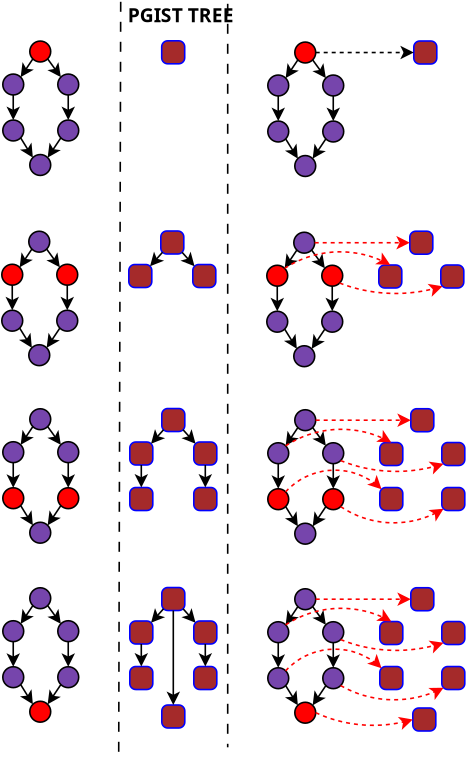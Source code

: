 <?xml version="1.0" encoding="UTF-8"?>
<dia:diagram xmlns:dia="http://www.lysator.liu.se/~alla/dia/">
  <dia:layer name="背景" visible="true">
    <dia:object type="Standard - Ellipse" version="0" id="O0">
      <dia:attribute name="obj_pos">
        <dia:point val="17.255,-3.862"/>
      </dia:attribute>
      <dia:attribute name="obj_bb">
        <dia:rectangle val="17.215,-3.902;18.34,-2.777"/>
      </dia:attribute>
      <dia:attribute name="elem_corner">
        <dia:point val="17.255,-3.862"/>
      </dia:attribute>
      <dia:attribute name="elem_width">
        <dia:real val="1.045"/>
      </dia:attribute>
      <dia:attribute name="elem_height">
        <dia:real val="1.045"/>
      </dia:attribute>
      <dia:attribute name="border_width">
        <dia:real val="0.08"/>
      </dia:attribute>
      <dia:attribute name="inner_color">
        <dia:color val="#ff0000"/>
      </dia:attribute>
      <dia:attribute name="aspect">
        <dia:enum val="2"/>
      </dia:attribute>
    </dia:object>
    <dia:object type="Standard - Ellipse" version="0" id="O1">
      <dia:attribute name="obj_pos">
        <dia:point val="15.905,-2.212"/>
      </dia:attribute>
      <dia:attribute name="obj_bb">
        <dia:rectangle val="15.865,-2.252;16.99,-1.127"/>
      </dia:attribute>
      <dia:attribute name="elem_corner">
        <dia:point val="15.905,-2.212"/>
      </dia:attribute>
      <dia:attribute name="elem_width">
        <dia:real val="1.045"/>
      </dia:attribute>
      <dia:attribute name="elem_height">
        <dia:real val="1.045"/>
      </dia:attribute>
      <dia:attribute name="border_width">
        <dia:real val="0.08"/>
      </dia:attribute>
      <dia:attribute name="inner_color">
        <dia:color val="#7645ac"/>
      </dia:attribute>
      <dia:attribute name="aspect">
        <dia:enum val="2"/>
      </dia:attribute>
    </dia:object>
    <dia:object type="Standard - Ellipse" version="0" id="O2">
      <dia:attribute name="obj_pos">
        <dia:point val="18.655,-2.212"/>
      </dia:attribute>
      <dia:attribute name="obj_bb">
        <dia:rectangle val="18.615,-2.252;19.74,-1.127"/>
      </dia:attribute>
      <dia:attribute name="elem_corner">
        <dia:point val="18.655,-2.212"/>
      </dia:attribute>
      <dia:attribute name="elem_width">
        <dia:real val="1.045"/>
      </dia:attribute>
      <dia:attribute name="elem_height">
        <dia:real val="1.045"/>
      </dia:attribute>
      <dia:attribute name="border_width">
        <dia:real val="0.08"/>
      </dia:attribute>
      <dia:attribute name="inner_color">
        <dia:color val="#7645ac"/>
      </dia:attribute>
      <dia:attribute name="aspect">
        <dia:enum val="2"/>
      </dia:attribute>
    </dia:object>
    <dia:object type="Standard - Line" version="0" id="O3">
      <dia:attribute name="obj_pos">
        <dia:point val="17.408,-2.971"/>
      </dia:attribute>
      <dia:attribute name="obj_bb">
        <dia:rectangle val="16.36,-3.026;17.463,-1.748"/>
      </dia:attribute>
      <dia:attribute name="conn_endpoints">
        <dia:point val="17.408,-2.971"/>
        <dia:point val="16.797,-2.059"/>
      </dia:attribute>
      <dia:attribute name="numcp">
        <dia:int val="1"/>
      </dia:attribute>
      <dia:attribute name="line_width">
        <dia:real val="0.08"/>
      </dia:attribute>
      <dia:attribute name="end_arrow">
        <dia:enum val="22"/>
      </dia:attribute>
      <dia:attribute name="end_arrow_length">
        <dia:real val="0.5"/>
      </dia:attribute>
      <dia:attribute name="end_arrow_width">
        <dia:real val="0.5"/>
      </dia:attribute>
      <dia:connections>
        <dia:connection handle="0" to="O0" connection="5"/>
        <dia:connection handle="1" to="O1" connection="2"/>
      </dia:connections>
    </dia:object>
    <dia:object type="Standard - Line" version="0" id="O4">
      <dia:attribute name="obj_pos">
        <dia:point val="18.147,-2.971"/>
      </dia:attribute>
      <dia:attribute name="obj_bb">
        <dia:rectangle val="18.091,-3.026;19.236,-1.733"/>
      </dia:attribute>
      <dia:attribute name="conn_endpoints">
        <dia:point val="18.147,-2.971"/>
        <dia:point val="18.808,-2.059"/>
      </dia:attribute>
      <dia:attribute name="numcp">
        <dia:int val="1"/>
      </dia:attribute>
      <dia:attribute name="line_width">
        <dia:real val="0.08"/>
      </dia:attribute>
      <dia:attribute name="end_arrow">
        <dia:enum val="22"/>
      </dia:attribute>
      <dia:attribute name="end_arrow_length">
        <dia:real val="0.5"/>
      </dia:attribute>
      <dia:attribute name="end_arrow_width">
        <dia:real val="0.5"/>
      </dia:attribute>
      <dia:connections>
        <dia:connection handle="0" to="O0" connection="7"/>
        <dia:connection handle="1" to="O2" connection="0"/>
      </dia:connections>
    </dia:object>
    <dia:object type="Standard - Ellipse" version="0" id="O5">
      <dia:attribute name="obj_pos">
        <dia:point val="15.905,0.087"/>
      </dia:attribute>
      <dia:attribute name="obj_bb">
        <dia:rectangle val="15.865,0.048;16.99,1.173"/>
      </dia:attribute>
      <dia:attribute name="elem_corner">
        <dia:point val="15.905,0.087"/>
      </dia:attribute>
      <dia:attribute name="elem_width">
        <dia:real val="1.045"/>
      </dia:attribute>
      <dia:attribute name="elem_height">
        <dia:real val="1.045"/>
      </dia:attribute>
      <dia:attribute name="border_width">
        <dia:real val="0.08"/>
      </dia:attribute>
      <dia:attribute name="inner_color">
        <dia:color val="#7645ac"/>
      </dia:attribute>
      <dia:attribute name="aspect">
        <dia:enum val="2"/>
      </dia:attribute>
    </dia:object>
    <dia:object type="Standard - Ellipse" version="0" id="O6">
      <dia:attribute name="obj_pos">
        <dia:point val="18.655,0.087"/>
      </dia:attribute>
      <dia:attribute name="obj_bb">
        <dia:rectangle val="18.615,0.048;19.74,1.173"/>
      </dia:attribute>
      <dia:attribute name="elem_corner">
        <dia:point val="18.655,0.087"/>
      </dia:attribute>
      <dia:attribute name="elem_width">
        <dia:real val="1.045"/>
      </dia:attribute>
      <dia:attribute name="elem_height">
        <dia:real val="1.045"/>
      </dia:attribute>
      <dia:attribute name="border_width">
        <dia:real val="0.08"/>
      </dia:attribute>
      <dia:attribute name="inner_color">
        <dia:color val="#7645ac"/>
      </dia:attribute>
      <dia:attribute name="aspect">
        <dia:enum val="2"/>
      </dia:attribute>
    </dia:object>
    <dia:object type="Standard - Line" version="0" id="O7">
      <dia:attribute name="obj_pos">
        <dia:point val="16.427,-1.167"/>
      </dia:attribute>
      <dia:attribute name="obj_bb">
        <dia:rectangle val="15.928,-1.208;16.927,0.128"/>
      </dia:attribute>
      <dia:attribute name="conn_endpoints">
        <dia:point val="16.427,-1.167"/>
        <dia:point val="16.427,0.087"/>
      </dia:attribute>
      <dia:attribute name="numcp">
        <dia:int val="1"/>
      </dia:attribute>
      <dia:attribute name="line_width">
        <dia:real val="0.08"/>
      </dia:attribute>
      <dia:attribute name="end_arrow">
        <dia:enum val="22"/>
      </dia:attribute>
      <dia:attribute name="end_arrow_length">
        <dia:real val="0.5"/>
      </dia:attribute>
      <dia:attribute name="end_arrow_width">
        <dia:real val="0.5"/>
      </dia:attribute>
      <dia:connections>
        <dia:connection handle="0" to="O1" connection="6"/>
        <dia:connection handle="1" to="O5" connection="1"/>
      </dia:connections>
    </dia:object>
    <dia:object type="Standard - Line" version="0" id="O8">
      <dia:attribute name="obj_pos">
        <dia:point val="19.177,-1.167"/>
      </dia:attribute>
      <dia:attribute name="obj_bb">
        <dia:rectangle val="18.677,-1.208;19.677,0.128"/>
      </dia:attribute>
      <dia:attribute name="conn_endpoints">
        <dia:point val="19.177,-1.167"/>
        <dia:point val="19.177,0.087"/>
      </dia:attribute>
      <dia:attribute name="numcp">
        <dia:int val="1"/>
      </dia:attribute>
      <dia:attribute name="line_width">
        <dia:real val="0.08"/>
      </dia:attribute>
      <dia:attribute name="end_arrow">
        <dia:enum val="22"/>
      </dia:attribute>
      <dia:attribute name="end_arrow_length">
        <dia:real val="0.5"/>
      </dia:attribute>
      <dia:attribute name="end_arrow_width">
        <dia:real val="0.5"/>
      </dia:attribute>
      <dia:connections>
        <dia:connection handle="0" to="O2" connection="6"/>
        <dia:connection handle="1" to="O6" connection="1"/>
      </dia:connections>
    </dia:object>
    <dia:object type="Standard - Ellipse" version="0" id="O9">
      <dia:attribute name="obj_pos">
        <dia:point val="17.255,1.812"/>
      </dia:attribute>
      <dia:attribute name="obj_bb">
        <dia:rectangle val="17.215,1.772;18.34,2.897"/>
      </dia:attribute>
      <dia:attribute name="elem_corner">
        <dia:point val="17.255,1.812"/>
      </dia:attribute>
      <dia:attribute name="elem_width">
        <dia:real val="1.045"/>
      </dia:attribute>
      <dia:attribute name="elem_height">
        <dia:real val="1.045"/>
      </dia:attribute>
      <dia:attribute name="border_width">
        <dia:real val="0.08"/>
      </dia:attribute>
      <dia:attribute name="inner_color">
        <dia:color val="#7645ac"/>
      </dia:attribute>
      <dia:attribute name="aspect">
        <dia:enum val="2"/>
      </dia:attribute>
    </dia:object>
    <dia:object type="Standard - Line" version="0" id="O10">
      <dia:attribute name="obj_pos">
        <dia:point val="16.797,0.979"/>
      </dia:attribute>
      <dia:attribute name="obj_bb">
        <dia:rectangle val="16.742,0.924;17.854,2.263"/>
      </dia:attribute>
      <dia:attribute name="conn_endpoints">
        <dia:point val="16.797,0.979"/>
        <dia:point val="17.408,1.966"/>
      </dia:attribute>
      <dia:attribute name="numcp">
        <dia:int val="1"/>
      </dia:attribute>
      <dia:attribute name="line_width">
        <dia:real val="0.08"/>
      </dia:attribute>
      <dia:attribute name="end_arrow">
        <dia:enum val="22"/>
      </dia:attribute>
      <dia:attribute name="end_arrow_length">
        <dia:real val="0.5"/>
      </dia:attribute>
      <dia:attribute name="end_arrow_width">
        <dia:real val="0.5"/>
      </dia:attribute>
      <dia:connections>
        <dia:connection handle="0" to="O5" connection="7"/>
        <dia:connection handle="1" to="O9" connection="0"/>
      </dia:connections>
    </dia:object>
    <dia:object type="Standard - Line" version="0" id="O11">
      <dia:attribute name="obj_pos">
        <dia:point val="18.808,0.979"/>
      </dia:attribute>
      <dia:attribute name="obj_bb">
        <dia:rectangle val="17.709,0.924;18.863,2.277"/>
      </dia:attribute>
      <dia:attribute name="conn_endpoints">
        <dia:point val="18.808,0.979"/>
        <dia:point val="18.147,1.966"/>
      </dia:attribute>
      <dia:attribute name="numcp">
        <dia:int val="1"/>
      </dia:attribute>
      <dia:attribute name="line_width">
        <dia:real val="0.08"/>
      </dia:attribute>
      <dia:attribute name="end_arrow">
        <dia:enum val="22"/>
      </dia:attribute>
      <dia:attribute name="end_arrow_length">
        <dia:real val="0.5"/>
      </dia:attribute>
      <dia:attribute name="end_arrow_width">
        <dia:real val="0.5"/>
      </dia:attribute>
      <dia:connections>
        <dia:connection handle="0" to="O6" connection="5"/>
        <dia:connection handle="1" to="O9" connection="2"/>
      </dia:connections>
    </dia:object>
    <dia:object type="Standard - Ellipse" version="0" id="O12">
      <dia:attribute name="obj_pos">
        <dia:point val="30.505,-3.812"/>
      </dia:attribute>
      <dia:attribute name="obj_bb">
        <dia:rectangle val="30.465,-3.853;31.59,-2.728"/>
      </dia:attribute>
      <dia:attribute name="elem_corner">
        <dia:point val="30.505,-3.812"/>
      </dia:attribute>
      <dia:attribute name="elem_width">
        <dia:real val="1.045"/>
      </dia:attribute>
      <dia:attribute name="elem_height">
        <dia:real val="1.045"/>
      </dia:attribute>
      <dia:attribute name="border_width">
        <dia:real val="0.08"/>
      </dia:attribute>
      <dia:attribute name="inner_color">
        <dia:color val="#ff0000"/>
      </dia:attribute>
      <dia:attribute name="aspect">
        <dia:enum val="2"/>
      </dia:attribute>
    </dia:object>
    <dia:object type="Standard - Ellipse" version="0" id="O13">
      <dia:attribute name="obj_pos">
        <dia:point val="29.155,-2.163"/>
      </dia:attribute>
      <dia:attribute name="obj_bb">
        <dia:rectangle val="29.115,-2.203;30.24,-1.077"/>
      </dia:attribute>
      <dia:attribute name="elem_corner">
        <dia:point val="29.155,-2.163"/>
      </dia:attribute>
      <dia:attribute name="elem_width">
        <dia:real val="1.045"/>
      </dia:attribute>
      <dia:attribute name="elem_height">
        <dia:real val="1.045"/>
      </dia:attribute>
      <dia:attribute name="border_width">
        <dia:real val="0.08"/>
      </dia:attribute>
      <dia:attribute name="inner_color">
        <dia:color val="#7645ac"/>
      </dia:attribute>
      <dia:attribute name="aspect">
        <dia:enum val="2"/>
      </dia:attribute>
    </dia:object>
    <dia:object type="Standard - Ellipse" version="0" id="O14">
      <dia:attribute name="obj_pos">
        <dia:point val="31.905,-2.163"/>
      </dia:attribute>
      <dia:attribute name="obj_bb">
        <dia:rectangle val="31.865,-2.203;32.99,-1.077"/>
      </dia:attribute>
      <dia:attribute name="elem_corner">
        <dia:point val="31.905,-2.163"/>
      </dia:attribute>
      <dia:attribute name="elem_width">
        <dia:real val="1.045"/>
      </dia:attribute>
      <dia:attribute name="elem_height">
        <dia:real val="1.045"/>
      </dia:attribute>
      <dia:attribute name="border_width">
        <dia:real val="0.08"/>
      </dia:attribute>
      <dia:attribute name="inner_color">
        <dia:color val="#7645ac"/>
      </dia:attribute>
      <dia:attribute name="aspect">
        <dia:enum val="2"/>
      </dia:attribute>
    </dia:object>
    <dia:object type="Standard - Line" version="0" id="O15">
      <dia:attribute name="obj_pos">
        <dia:point val="30.658,-2.921"/>
      </dia:attribute>
      <dia:attribute name="obj_bb">
        <dia:rectangle val="29.61,-2.976;30.713,-1.698"/>
      </dia:attribute>
      <dia:attribute name="conn_endpoints">
        <dia:point val="30.658,-2.921"/>
        <dia:point val="30.047,-2.009"/>
      </dia:attribute>
      <dia:attribute name="numcp">
        <dia:int val="1"/>
      </dia:attribute>
      <dia:attribute name="line_width">
        <dia:real val="0.08"/>
      </dia:attribute>
      <dia:attribute name="end_arrow">
        <dia:enum val="22"/>
      </dia:attribute>
      <dia:attribute name="end_arrow_length">
        <dia:real val="0.5"/>
      </dia:attribute>
      <dia:attribute name="end_arrow_width">
        <dia:real val="0.5"/>
      </dia:attribute>
      <dia:connections>
        <dia:connection handle="0" to="O12" connection="5"/>
        <dia:connection handle="1" to="O13" connection="2"/>
      </dia:connections>
    </dia:object>
    <dia:object type="Standard - Line" version="0" id="O16">
      <dia:attribute name="obj_pos">
        <dia:point val="31.397,-2.921"/>
      </dia:attribute>
      <dia:attribute name="obj_bb">
        <dia:rectangle val="31.341,-2.976;32.486,-1.683"/>
      </dia:attribute>
      <dia:attribute name="conn_endpoints">
        <dia:point val="31.397,-2.921"/>
        <dia:point val="32.058,-2.009"/>
      </dia:attribute>
      <dia:attribute name="numcp">
        <dia:int val="1"/>
      </dia:attribute>
      <dia:attribute name="line_width">
        <dia:real val="0.08"/>
      </dia:attribute>
      <dia:attribute name="end_arrow">
        <dia:enum val="22"/>
      </dia:attribute>
      <dia:attribute name="end_arrow_length">
        <dia:real val="0.5"/>
      </dia:attribute>
      <dia:attribute name="end_arrow_width">
        <dia:real val="0.5"/>
      </dia:attribute>
      <dia:connections>
        <dia:connection handle="0" to="O12" connection="7"/>
        <dia:connection handle="1" to="O14" connection="0"/>
      </dia:connections>
    </dia:object>
    <dia:object type="Standard - Ellipse" version="0" id="O17">
      <dia:attribute name="obj_pos">
        <dia:point val="29.155,0.138"/>
      </dia:attribute>
      <dia:attribute name="obj_bb">
        <dia:rectangle val="29.115,0.098;30.24,1.222"/>
      </dia:attribute>
      <dia:attribute name="elem_corner">
        <dia:point val="29.155,0.138"/>
      </dia:attribute>
      <dia:attribute name="elem_width">
        <dia:real val="1.045"/>
      </dia:attribute>
      <dia:attribute name="elem_height">
        <dia:real val="1.045"/>
      </dia:attribute>
      <dia:attribute name="border_width">
        <dia:real val="0.08"/>
      </dia:attribute>
      <dia:attribute name="inner_color">
        <dia:color val="#7645ac"/>
      </dia:attribute>
      <dia:attribute name="aspect">
        <dia:enum val="2"/>
      </dia:attribute>
    </dia:object>
    <dia:object type="Standard - Ellipse" version="0" id="O18">
      <dia:attribute name="obj_pos">
        <dia:point val="31.905,0.138"/>
      </dia:attribute>
      <dia:attribute name="obj_bb">
        <dia:rectangle val="31.865,0.098;32.99,1.222"/>
      </dia:attribute>
      <dia:attribute name="elem_corner">
        <dia:point val="31.905,0.138"/>
      </dia:attribute>
      <dia:attribute name="elem_width">
        <dia:real val="1.045"/>
      </dia:attribute>
      <dia:attribute name="elem_height">
        <dia:real val="1.045"/>
      </dia:attribute>
      <dia:attribute name="border_width">
        <dia:real val="0.08"/>
      </dia:attribute>
      <dia:attribute name="inner_color">
        <dia:color val="#7645ac"/>
      </dia:attribute>
      <dia:attribute name="aspect">
        <dia:enum val="2"/>
      </dia:attribute>
    </dia:object>
    <dia:object type="Standard - Line" version="0" id="O19">
      <dia:attribute name="obj_pos">
        <dia:point val="29.677,-1.117"/>
      </dia:attribute>
      <dia:attribute name="obj_bb">
        <dia:rectangle val="29.177,-1.157;30.177,0.177"/>
      </dia:attribute>
      <dia:attribute name="conn_endpoints">
        <dia:point val="29.677,-1.117"/>
        <dia:point val="29.677,0.138"/>
      </dia:attribute>
      <dia:attribute name="numcp">
        <dia:int val="1"/>
      </dia:attribute>
      <dia:attribute name="line_width">
        <dia:real val="0.08"/>
      </dia:attribute>
      <dia:attribute name="end_arrow">
        <dia:enum val="22"/>
      </dia:attribute>
      <dia:attribute name="end_arrow_length">
        <dia:real val="0.5"/>
      </dia:attribute>
      <dia:attribute name="end_arrow_width">
        <dia:real val="0.5"/>
      </dia:attribute>
      <dia:connections>
        <dia:connection handle="0" to="O13" connection="6"/>
        <dia:connection handle="1" to="O17" connection="1"/>
      </dia:connections>
    </dia:object>
    <dia:object type="Standard - Line" version="0" id="O20">
      <dia:attribute name="obj_pos">
        <dia:point val="32.428,-1.117"/>
      </dia:attribute>
      <dia:attribute name="obj_bb">
        <dia:rectangle val="31.927,-1.157;32.928,0.177"/>
      </dia:attribute>
      <dia:attribute name="conn_endpoints">
        <dia:point val="32.428,-1.117"/>
        <dia:point val="32.428,0.138"/>
      </dia:attribute>
      <dia:attribute name="numcp">
        <dia:int val="1"/>
      </dia:attribute>
      <dia:attribute name="line_width">
        <dia:real val="0.08"/>
      </dia:attribute>
      <dia:attribute name="end_arrow">
        <dia:enum val="22"/>
      </dia:attribute>
      <dia:attribute name="end_arrow_length">
        <dia:real val="0.5"/>
      </dia:attribute>
      <dia:attribute name="end_arrow_width">
        <dia:real val="0.5"/>
      </dia:attribute>
      <dia:connections>
        <dia:connection handle="0" to="O14" connection="6"/>
        <dia:connection handle="1" to="O18" connection="1"/>
      </dia:connections>
    </dia:object>
    <dia:object type="Standard - Ellipse" version="0" id="O21">
      <dia:attribute name="obj_pos">
        <dia:point val="30.505,1.863"/>
      </dia:attribute>
      <dia:attribute name="obj_bb">
        <dia:rectangle val="30.465,1.823;31.59,2.947"/>
      </dia:attribute>
      <dia:attribute name="elem_corner">
        <dia:point val="30.505,1.863"/>
      </dia:attribute>
      <dia:attribute name="elem_width">
        <dia:real val="1.045"/>
      </dia:attribute>
      <dia:attribute name="elem_height">
        <dia:real val="1.045"/>
      </dia:attribute>
      <dia:attribute name="border_width">
        <dia:real val="0.08"/>
      </dia:attribute>
      <dia:attribute name="inner_color">
        <dia:color val="#7645ac"/>
      </dia:attribute>
      <dia:attribute name="aspect">
        <dia:enum val="2"/>
      </dia:attribute>
    </dia:object>
    <dia:object type="Standard - Line" version="0" id="O22">
      <dia:attribute name="obj_pos">
        <dia:point val="30.047,1.029"/>
      </dia:attribute>
      <dia:attribute name="obj_bb">
        <dia:rectangle val="29.992,0.974;31.104,2.313"/>
      </dia:attribute>
      <dia:attribute name="conn_endpoints">
        <dia:point val="30.047,1.029"/>
        <dia:point val="30.658,2.016"/>
      </dia:attribute>
      <dia:attribute name="numcp">
        <dia:int val="1"/>
      </dia:attribute>
      <dia:attribute name="line_width">
        <dia:real val="0.08"/>
      </dia:attribute>
      <dia:attribute name="end_arrow">
        <dia:enum val="22"/>
      </dia:attribute>
      <dia:attribute name="end_arrow_length">
        <dia:real val="0.5"/>
      </dia:attribute>
      <dia:attribute name="end_arrow_width">
        <dia:real val="0.5"/>
      </dia:attribute>
      <dia:connections>
        <dia:connection handle="0" to="O17" connection="7"/>
        <dia:connection handle="1" to="O21" connection="0"/>
      </dia:connections>
    </dia:object>
    <dia:object type="Standard - Line" version="0" id="O23">
      <dia:attribute name="obj_pos">
        <dia:point val="32.058,1.029"/>
      </dia:attribute>
      <dia:attribute name="obj_bb">
        <dia:rectangle val="30.959,0.974;32.114,2.327"/>
      </dia:attribute>
      <dia:attribute name="conn_endpoints">
        <dia:point val="32.058,1.029"/>
        <dia:point val="31.397,2.016"/>
      </dia:attribute>
      <dia:attribute name="numcp">
        <dia:int val="1"/>
      </dia:attribute>
      <dia:attribute name="line_width">
        <dia:real val="0.08"/>
      </dia:attribute>
      <dia:attribute name="end_arrow">
        <dia:enum val="22"/>
      </dia:attribute>
      <dia:attribute name="end_arrow_length">
        <dia:real val="0.5"/>
      </dia:attribute>
      <dia:attribute name="end_arrow_width">
        <dia:real val="0.5"/>
      </dia:attribute>
      <dia:connections>
        <dia:connection handle="0" to="O18" connection="5"/>
        <dia:connection handle="1" to="O21" connection="2"/>
      </dia:connections>
    </dia:object>
    <dia:object type="Standard - Box" version="0" id="O24">
      <dia:attribute name="obj_pos">
        <dia:point val="23.85,-3.875"/>
      </dia:attribute>
      <dia:attribute name="obj_bb">
        <dia:rectangle val="23.81,-3.915;25.04,-2.685"/>
      </dia:attribute>
      <dia:attribute name="elem_corner">
        <dia:point val="23.85,-3.875"/>
      </dia:attribute>
      <dia:attribute name="elem_width">
        <dia:real val="1.15"/>
      </dia:attribute>
      <dia:attribute name="elem_height">
        <dia:real val="1.15"/>
      </dia:attribute>
      <dia:attribute name="border_width">
        <dia:real val="0.08"/>
      </dia:attribute>
      <dia:attribute name="border_color">
        <dia:color val="#0000ff"/>
      </dia:attribute>
      <dia:attribute name="inner_color">
        <dia:color val="#a52a2a"/>
      </dia:attribute>
      <dia:attribute name="show_background">
        <dia:boolean val="true"/>
      </dia:attribute>
      <dia:attribute name="corner_radius">
        <dia:real val="0.3"/>
      </dia:attribute>
      <dia:attribute name="aspect">
        <dia:enum val="2"/>
      </dia:attribute>
    </dia:object>
    <dia:object type="Standard - Box" version="0" id="O25">
      <dia:attribute name="obj_pos">
        <dia:point val="36.455,-3.865"/>
      </dia:attribute>
      <dia:attribute name="obj_bb">
        <dia:rectangle val="36.415,-3.905;37.645,-2.675"/>
      </dia:attribute>
      <dia:attribute name="elem_corner">
        <dia:point val="36.455,-3.865"/>
      </dia:attribute>
      <dia:attribute name="elem_width">
        <dia:real val="1.15"/>
      </dia:attribute>
      <dia:attribute name="elem_height">
        <dia:real val="1.15"/>
      </dia:attribute>
      <dia:attribute name="border_width">
        <dia:real val="0.08"/>
      </dia:attribute>
      <dia:attribute name="border_color">
        <dia:color val="#0000ff"/>
      </dia:attribute>
      <dia:attribute name="inner_color">
        <dia:color val="#a52a2a"/>
      </dia:attribute>
      <dia:attribute name="show_background">
        <dia:boolean val="true"/>
      </dia:attribute>
      <dia:attribute name="corner_radius">
        <dia:real val="0.3"/>
      </dia:attribute>
      <dia:attribute name="aspect">
        <dia:enum val="2"/>
      </dia:attribute>
    </dia:object>
    <dia:object type="Standard - Line" version="0" id="O26">
      <dia:attribute name="obj_pos">
        <dia:point val="31.55,-3.29"/>
      </dia:attribute>
      <dia:attribute name="obj_bb">
        <dia:rectangle val="31.51,-3.79;36.495,-2.79"/>
      </dia:attribute>
      <dia:attribute name="conn_endpoints">
        <dia:point val="31.55,-3.29"/>
        <dia:point val="36.455,-3.29"/>
      </dia:attribute>
      <dia:attribute name="numcp">
        <dia:int val="1"/>
      </dia:attribute>
      <dia:attribute name="line_width">
        <dia:real val="0.08"/>
      </dia:attribute>
      <dia:attribute name="line_style">
        <dia:enum val="1"/>
      </dia:attribute>
      <dia:attribute name="end_arrow">
        <dia:enum val="22"/>
      </dia:attribute>
      <dia:attribute name="end_arrow_length">
        <dia:real val="0.5"/>
      </dia:attribute>
      <dia:attribute name="end_arrow_width">
        <dia:real val="0.5"/>
      </dia:attribute>
      <dia:attribute name="dashlength">
        <dia:real val="0.2"/>
      </dia:attribute>
      <dia:connections>
        <dia:connection handle="0" to="O12" connection="4"/>
        <dia:connection handle="1" to="O25" connection="3"/>
      </dia:connections>
    </dia:object>
    <dia:object type="Standard - Line" version="0" id="O27">
      <dia:attribute name="obj_pos">
        <dia:point val="21.8,-5.825"/>
      </dia:attribute>
      <dia:attribute name="obj_bb">
        <dia:rectangle val="21.66,-5.865;21.84,32.04"/>
      </dia:attribute>
      <dia:attribute name="conn_endpoints">
        <dia:point val="21.8,-5.825"/>
        <dia:point val="21.7,32"/>
      </dia:attribute>
      <dia:attribute name="numcp">
        <dia:int val="1"/>
      </dia:attribute>
      <dia:attribute name="line_width">
        <dia:real val="0.08"/>
      </dia:attribute>
      <dia:attribute name="line_style">
        <dia:enum val="1"/>
      </dia:attribute>
      <dia:attribute name="dashlength">
        <dia:real val="0.5"/>
      </dia:attribute>
    </dia:object>
    <dia:object type="Standard - Line" version="0" id="O28">
      <dia:attribute name="obj_pos">
        <dia:point val="27.15,-5.725"/>
      </dia:attribute>
      <dia:attribute name="obj_bb">
        <dia:rectangle val="27.11,-5.765;27.19,31.49"/>
      </dia:attribute>
      <dia:attribute name="conn_endpoints">
        <dia:point val="27.15,-5.725"/>
        <dia:point val="27.15,31.45"/>
      </dia:attribute>
      <dia:attribute name="numcp">
        <dia:int val="1"/>
      </dia:attribute>
      <dia:attribute name="line_width">
        <dia:real val="0.08"/>
      </dia:attribute>
      <dia:attribute name="line_style">
        <dia:enum val="1"/>
      </dia:attribute>
      <dia:attribute name="dashlength">
        <dia:real val="0.5"/>
      </dia:attribute>
    </dia:object>
    <dia:object type="Standard - Ellipse" version="0" id="O29">
      <dia:attribute name="obj_pos">
        <dia:point val="17.205,5.647"/>
      </dia:attribute>
      <dia:attribute name="obj_bb">
        <dia:rectangle val="17.165,5.607;18.29,6.732"/>
      </dia:attribute>
      <dia:attribute name="elem_corner">
        <dia:point val="17.205,5.647"/>
      </dia:attribute>
      <dia:attribute name="elem_width">
        <dia:real val="1.045"/>
      </dia:attribute>
      <dia:attribute name="elem_height">
        <dia:real val="1.045"/>
      </dia:attribute>
      <dia:attribute name="border_width">
        <dia:real val="0.08"/>
      </dia:attribute>
      <dia:attribute name="inner_color">
        <dia:color val="#7645ac"/>
      </dia:attribute>
      <dia:attribute name="aspect">
        <dia:enum val="2"/>
      </dia:attribute>
    </dia:object>
    <dia:object type="Standard - Ellipse" version="0" id="O30">
      <dia:attribute name="obj_pos">
        <dia:point val="15.855,7.298"/>
      </dia:attribute>
      <dia:attribute name="obj_bb">
        <dia:rectangle val="15.815,7.258;16.94,8.383"/>
      </dia:attribute>
      <dia:attribute name="elem_corner">
        <dia:point val="15.855,7.298"/>
      </dia:attribute>
      <dia:attribute name="elem_width">
        <dia:real val="1.045"/>
      </dia:attribute>
      <dia:attribute name="elem_height">
        <dia:real val="1.045"/>
      </dia:attribute>
      <dia:attribute name="border_width">
        <dia:real val="0.08"/>
      </dia:attribute>
      <dia:attribute name="inner_color">
        <dia:color val="#ff0000"/>
      </dia:attribute>
      <dia:attribute name="aspect">
        <dia:enum val="2"/>
      </dia:attribute>
    </dia:object>
    <dia:object type="Standard - Ellipse" version="0" id="O31">
      <dia:attribute name="obj_pos">
        <dia:point val="18.605,7.298"/>
      </dia:attribute>
      <dia:attribute name="obj_bb">
        <dia:rectangle val="18.565,7.258;19.69,8.383"/>
      </dia:attribute>
      <dia:attribute name="elem_corner">
        <dia:point val="18.605,7.298"/>
      </dia:attribute>
      <dia:attribute name="elem_width">
        <dia:real val="1.045"/>
      </dia:attribute>
      <dia:attribute name="elem_height">
        <dia:real val="1.045"/>
      </dia:attribute>
      <dia:attribute name="border_width">
        <dia:real val="0.08"/>
      </dia:attribute>
      <dia:attribute name="inner_color">
        <dia:color val="#ff0000"/>
      </dia:attribute>
      <dia:attribute name="aspect">
        <dia:enum val="2"/>
      </dia:attribute>
    </dia:object>
    <dia:object type="Standard - Line" version="0" id="O32">
      <dia:attribute name="obj_pos">
        <dia:point val="17.358,6.539"/>
      </dia:attribute>
      <dia:attribute name="obj_bb">
        <dia:rectangle val="16.309,6.484;17.413,7.762"/>
      </dia:attribute>
      <dia:attribute name="conn_endpoints">
        <dia:point val="17.358,6.539"/>
        <dia:point val="16.747,7.451"/>
      </dia:attribute>
      <dia:attribute name="numcp">
        <dia:int val="1"/>
      </dia:attribute>
      <dia:attribute name="line_width">
        <dia:real val="0.08"/>
      </dia:attribute>
      <dia:attribute name="end_arrow">
        <dia:enum val="22"/>
      </dia:attribute>
      <dia:attribute name="end_arrow_length">
        <dia:real val="0.5"/>
      </dia:attribute>
      <dia:attribute name="end_arrow_width">
        <dia:real val="0.5"/>
      </dia:attribute>
      <dia:connections>
        <dia:connection handle="0" to="O29" connection="5"/>
        <dia:connection handle="1" to="O30" connection="2"/>
      </dia:connections>
    </dia:object>
    <dia:object type="Standard - Line" version="0" id="O33">
      <dia:attribute name="obj_pos">
        <dia:point val="18.097,6.539"/>
      </dia:attribute>
      <dia:attribute name="obj_bb">
        <dia:rectangle val="18.041,6.484;19.186,7.777"/>
      </dia:attribute>
      <dia:attribute name="conn_endpoints">
        <dia:point val="18.097,6.539"/>
        <dia:point val="18.758,7.451"/>
      </dia:attribute>
      <dia:attribute name="numcp">
        <dia:int val="1"/>
      </dia:attribute>
      <dia:attribute name="line_width">
        <dia:real val="0.08"/>
      </dia:attribute>
      <dia:attribute name="end_arrow">
        <dia:enum val="22"/>
      </dia:attribute>
      <dia:attribute name="end_arrow_length">
        <dia:real val="0.5"/>
      </dia:attribute>
      <dia:attribute name="end_arrow_width">
        <dia:real val="0.5"/>
      </dia:attribute>
      <dia:connections>
        <dia:connection handle="0" to="O29" connection="7"/>
        <dia:connection handle="1" to="O31" connection="0"/>
      </dia:connections>
    </dia:object>
    <dia:object type="Standard - Ellipse" version="0" id="O34">
      <dia:attribute name="obj_pos">
        <dia:point val="15.855,9.598"/>
      </dia:attribute>
      <dia:attribute name="obj_bb">
        <dia:rectangle val="15.815,9.557;16.94,10.682"/>
      </dia:attribute>
      <dia:attribute name="elem_corner">
        <dia:point val="15.855,9.598"/>
      </dia:attribute>
      <dia:attribute name="elem_width">
        <dia:real val="1.045"/>
      </dia:attribute>
      <dia:attribute name="elem_height">
        <dia:real val="1.045"/>
      </dia:attribute>
      <dia:attribute name="border_width">
        <dia:real val="0.08"/>
      </dia:attribute>
      <dia:attribute name="inner_color">
        <dia:color val="#7645ac"/>
      </dia:attribute>
      <dia:attribute name="aspect">
        <dia:enum val="2"/>
      </dia:attribute>
    </dia:object>
    <dia:object type="Standard - Ellipse" version="0" id="O35">
      <dia:attribute name="obj_pos">
        <dia:point val="18.605,9.598"/>
      </dia:attribute>
      <dia:attribute name="obj_bb">
        <dia:rectangle val="18.565,9.557;19.69,10.682"/>
      </dia:attribute>
      <dia:attribute name="elem_corner">
        <dia:point val="18.605,9.598"/>
      </dia:attribute>
      <dia:attribute name="elem_width">
        <dia:real val="1.045"/>
      </dia:attribute>
      <dia:attribute name="elem_height">
        <dia:real val="1.045"/>
      </dia:attribute>
      <dia:attribute name="border_width">
        <dia:real val="0.08"/>
      </dia:attribute>
      <dia:attribute name="inner_color">
        <dia:color val="#7645ac"/>
      </dia:attribute>
      <dia:attribute name="aspect">
        <dia:enum val="2"/>
      </dia:attribute>
    </dia:object>
    <dia:object type="Standard - Line" version="0" id="O36">
      <dia:attribute name="obj_pos">
        <dia:point val="16.378,8.342"/>
      </dia:attribute>
      <dia:attribute name="obj_bb">
        <dia:rectangle val="15.877,8.303;16.878,9.637"/>
      </dia:attribute>
      <dia:attribute name="conn_endpoints">
        <dia:point val="16.378,8.342"/>
        <dia:point val="16.378,9.598"/>
      </dia:attribute>
      <dia:attribute name="numcp">
        <dia:int val="1"/>
      </dia:attribute>
      <dia:attribute name="line_width">
        <dia:real val="0.08"/>
      </dia:attribute>
      <dia:attribute name="end_arrow">
        <dia:enum val="22"/>
      </dia:attribute>
      <dia:attribute name="end_arrow_length">
        <dia:real val="0.5"/>
      </dia:attribute>
      <dia:attribute name="end_arrow_width">
        <dia:real val="0.5"/>
      </dia:attribute>
      <dia:connections>
        <dia:connection handle="0" to="O30" connection="6"/>
        <dia:connection handle="1" to="O34" connection="1"/>
      </dia:connections>
    </dia:object>
    <dia:object type="Standard - Line" version="0" id="O37">
      <dia:attribute name="obj_pos">
        <dia:point val="19.128,8.342"/>
      </dia:attribute>
      <dia:attribute name="obj_bb">
        <dia:rectangle val="18.628,8.303;19.628,9.637"/>
      </dia:attribute>
      <dia:attribute name="conn_endpoints">
        <dia:point val="19.128,8.342"/>
        <dia:point val="19.128,9.598"/>
      </dia:attribute>
      <dia:attribute name="numcp">
        <dia:int val="1"/>
      </dia:attribute>
      <dia:attribute name="line_width">
        <dia:real val="0.08"/>
      </dia:attribute>
      <dia:attribute name="end_arrow">
        <dia:enum val="22"/>
      </dia:attribute>
      <dia:attribute name="end_arrow_length">
        <dia:real val="0.5"/>
      </dia:attribute>
      <dia:attribute name="end_arrow_width">
        <dia:real val="0.5"/>
      </dia:attribute>
      <dia:connections>
        <dia:connection handle="0" to="O31" connection="6"/>
        <dia:connection handle="1" to="O35" connection="1"/>
      </dia:connections>
    </dia:object>
    <dia:object type="Standard - Ellipse" version="0" id="O38">
      <dia:attribute name="obj_pos">
        <dia:point val="17.205,11.322"/>
      </dia:attribute>
      <dia:attribute name="obj_bb">
        <dia:rectangle val="17.165,11.283;18.29,12.408"/>
      </dia:attribute>
      <dia:attribute name="elem_corner">
        <dia:point val="17.205,11.322"/>
      </dia:attribute>
      <dia:attribute name="elem_width">
        <dia:real val="1.045"/>
      </dia:attribute>
      <dia:attribute name="elem_height">
        <dia:real val="1.045"/>
      </dia:attribute>
      <dia:attribute name="border_width">
        <dia:real val="0.08"/>
      </dia:attribute>
      <dia:attribute name="inner_color">
        <dia:color val="#7645ac"/>
      </dia:attribute>
      <dia:attribute name="aspect">
        <dia:enum val="2"/>
      </dia:attribute>
    </dia:object>
    <dia:object type="Standard - Line" version="0" id="O39">
      <dia:attribute name="obj_pos">
        <dia:point val="16.747,10.489"/>
      </dia:attribute>
      <dia:attribute name="obj_bb">
        <dia:rectangle val="16.692,10.434;17.804,11.773"/>
      </dia:attribute>
      <dia:attribute name="conn_endpoints">
        <dia:point val="16.747,10.489"/>
        <dia:point val="17.358,11.476"/>
      </dia:attribute>
      <dia:attribute name="numcp">
        <dia:int val="1"/>
      </dia:attribute>
      <dia:attribute name="line_width">
        <dia:real val="0.08"/>
      </dia:attribute>
      <dia:attribute name="end_arrow">
        <dia:enum val="22"/>
      </dia:attribute>
      <dia:attribute name="end_arrow_length">
        <dia:real val="0.5"/>
      </dia:attribute>
      <dia:attribute name="end_arrow_width">
        <dia:real val="0.5"/>
      </dia:attribute>
      <dia:connections>
        <dia:connection handle="0" to="O34" connection="7"/>
        <dia:connection handle="1" to="O38" connection="0"/>
      </dia:connections>
    </dia:object>
    <dia:object type="Standard - Line" version="0" id="O40">
      <dia:attribute name="obj_pos">
        <dia:point val="18.758,10.489"/>
      </dia:attribute>
      <dia:attribute name="obj_bb">
        <dia:rectangle val="17.659,10.434;18.814,11.787"/>
      </dia:attribute>
      <dia:attribute name="conn_endpoints">
        <dia:point val="18.758,10.489"/>
        <dia:point val="18.097,11.476"/>
      </dia:attribute>
      <dia:attribute name="numcp">
        <dia:int val="1"/>
      </dia:attribute>
      <dia:attribute name="line_width">
        <dia:real val="0.08"/>
      </dia:attribute>
      <dia:attribute name="end_arrow">
        <dia:enum val="22"/>
      </dia:attribute>
      <dia:attribute name="end_arrow_length">
        <dia:real val="0.5"/>
      </dia:attribute>
      <dia:attribute name="end_arrow_width">
        <dia:real val="0.5"/>
      </dia:attribute>
      <dia:connections>
        <dia:connection handle="0" to="O35" connection="5"/>
        <dia:connection handle="1" to="O38" connection="2"/>
      </dia:connections>
    </dia:object>
    <dia:object type="Standard - Ellipse" version="0" id="O41">
      <dia:attribute name="obj_pos">
        <dia:point val="30.455,5.697"/>
      </dia:attribute>
      <dia:attribute name="obj_bb">
        <dia:rectangle val="30.415,5.657;31.54,6.782"/>
      </dia:attribute>
      <dia:attribute name="elem_corner">
        <dia:point val="30.455,5.697"/>
      </dia:attribute>
      <dia:attribute name="elem_width">
        <dia:real val="1.045"/>
      </dia:attribute>
      <dia:attribute name="elem_height">
        <dia:real val="1.045"/>
      </dia:attribute>
      <dia:attribute name="border_width">
        <dia:real val="0.08"/>
      </dia:attribute>
      <dia:attribute name="inner_color">
        <dia:color val="#7645ac"/>
      </dia:attribute>
      <dia:attribute name="aspect">
        <dia:enum val="2"/>
      </dia:attribute>
    </dia:object>
    <dia:object type="Standard - Ellipse" version="0" id="O42">
      <dia:attribute name="obj_pos">
        <dia:point val="29.105,7.348"/>
      </dia:attribute>
      <dia:attribute name="obj_bb">
        <dia:rectangle val="29.065,7.308;30.19,8.432"/>
      </dia:attribute>
      <dia:attribute name="elem_corner">
        <dia:point val="29.105,7.348"/>
      </dia:attribute>
      <dia:attribute name="elem_width">
        <dia:real val="1.045"/>
      </dia:attribute>
      <dia:attribute name="elem_height">
        <dia:real val="1.045"/>
      </dia:attribute>
      <dia:attribute name="border_width">
        <dia:real val="0.08"/>
      </dia:attribute>
      <dia:attribute name="inner_color">
        <dia:color val="#ff0000"/>
      </dia:attribute>
      <dia:attribute name="aspect">
        <dia:enum val="2"/>
      </dia:attribute>
    </dia:object>
    <dia:object type="Standard - Ellipse" version="0" id="O43">
      <dia:attribute name="obj_pos">
        <dia:point val="31.855,7.348"/>
      </dia:attribute>
      <dia:attribute name="obj_bb">
        <dia:rectangle val="31.815,7.308;32.94,8.432"/>
      </dia:attribute>
      <dia:attribute name="elem_corner">
        <dia:point val="31.855,7.348"/>
      </dia:attribute>
      <dia:attribute name="elem_width">
        <dia:real val="1.045"/>
      </dia:attribute>
      <dia:attribute name="elem_height">
        <dia:real val="1.045"/>
      </dia:attribute>
      <dia:attribute name="border_width">
        <dia:real val="0.08"/>
      </dia:attribute>
      <dia:attribute name="inner_color">
        <dia:color val="#ff0000"/>
      </dia:attribute>
      <dia:attribute name="aspect">
        <dia:enum val="2"/>
      </dia:attribute>
    </dia:object>
    <dia:object type="Standard - Line" version="0" id="O44">
      <dia:attribute name="obj_pos">
        <dia:point val="30.608,6.589"/>
      </dia:attribute>
      <dia:attribute name="obj_bb">
        <dia:rectangle val="29.559,6.534;30.663,7.812"/>
      </dia:attribute>
      <dia:attribute name="conn_endpoints">
        <dia:point val="30.608,6.589"/>
        <dia:point val="29.997,7.501"/>
      </dia:attribute>
      <dia:attribute name="numcp">
        <dia:int val="1"/>
      </dia:attribute>
      <dia:attribute name="line_width">
        <dia:real val="0.08"/>
      </dia:attribute>
      <dia:attribute name="end_arrow">
        <dia:enum val="22"/>
      </dia:attribute>
      <dia:attribute name="end_arrow_length">
        <dia:real val="0.5"/>
      </dia:attribute>
      <dia:attribute name="end_arrow_width">
        <dia:real val="0.5"/>
      </dia:attribute>
      <dia:connections>
        <dia:connection handle="0" to="O41" connection="5"/>
        <dia:connection handle="1" to="O42" connection="2"/>
      </dia:connections>
    </dia:object>
    <dia:object type="Standard - Line" version="0" id="O45">
      <dia:attribute name="obj_pos">
        <dia:point val="31.347,6.589"/>
      </dia:attribute>
      <dia:attribute name="obj_bb">
        <dia:rectangle val="31.291,6.534;32.436,7.827"/>
      </dia:attribute>
      <dia:attribute name="conn_endpoints">
        <dia:point val="31.347,6.589"/>
        <dia:point val="32.008,7.501"/>
      </dia:attribute>
      <dia:attribute name="numcp">
        <dia:int val="1"/>
      </dia:attribute>
      <dia:attribute name="line_width">
        <dia:real val="0.08"/>
      </dia:attribute>
      <dia:attribute name="end_arrow">
        <dia:enum val="22"/>
      </dia:attribute>
      <dia:attribute name="end_arrow_length">
        <dia:real val="0.5"/>
      </dia:attribute>
      <dia:attribute name="end_arrow_width">
        <dia:real val="0.5"/>
      </dia:attribute>
      <dia:connections>
        <dia:connection handle="0" to="O41" connection="7"/>
        <dia:connection handle="1" to="O43" connection="0"/>
      </dia:connections>
    </dia:object>
    <dia:object type="Standard - Ellipse" version="0" id="O46">
      <dia:attribute name="obj_pos">
        <dia:point val="29.105,9.648"/>
      </dia:attribute>
      <dia:attribute name="obj_bb">
        <dia:rectangle val="29.065,9.607;30.19,10.732"/>
      </dia:attribute>
      <dia:attribute name="elem_corner">
        <dia:point val="29.105,9.648"/>
      </dia:attribute>
      <dia:attribute name="elem_width">
        <dia:real val="1.045"/>
      </dia:attribute>
      <dia:attribute name="elem_height">
        <dia:real val="1.045"/>
      </dia:attribute>
      <dia:attribute name="border_width">
        <dia:real val="0.08"/>
      </dia:attribute>
      <dia:attribute name="inner_color">
        <dia:color val="#7645ac"/>
      </dia:attribute>
      <dia:attribute name="aspect">
        <dia:enum val="2"/>
      </dia:attribute>
    </dia:object>
    <dia:object type="Standard - Ellipse" version="0" id="O47">
      <dia:attribute name="obj_pos">
        <dia:point val="31.855,9.648"/>
      </dia:attribute>
      <dia:attribute name="obj_bb">
        <dia:rectangle val="31.815,9.607;32.94,10.732"/>
      </dia:attribute>
      <dia:attribute name="elem_corner">
        <dia:point val="31.855,9.648"/>
      </dia:attribute>
      <dia:attribute name="elem_width">
        <dia:real val="1.045"/>
      </dia:attribute>
      <dia:attribute name="elem_height">
        <dia:real val="1.045"/>
      </dia:attribute>
      <dia:attribute name="border_width">
        <dia:real val="0.08"/>
      </dia:attribute>
      <dia:attribute name="inner_color">
        <dia:color val="#7645ac"/>
      </dia:attribute>
      <dia:attribute name="aspect">
        <dia:enum val="2"/>
      </dia:attribute>
    </dia:object>
    <dia:object type="Standard - Line" version="0" id="O48">
      <dia:attribute name="obj_pos">
        <dia:point val="29.628,8.393"/>
      </dia:attribute>
      <dia:attribute name="obj_bb">
        <dia:rectangle val="29.128,8.352;30.128,9.688"/>
      </dia:attribute>
      <dia:attribute name="conn_endpoints">
        <dia:point val="29.628,8.393"/>
        <dia:point val="29.628,9.648"/>
      </dia:attribute>
      <dia:attribute name="numcp">
        <dia:int val="1"/>
      </dia:attribute>
      <dia:attribute name="line_width">
        <dia:real val="0.08"/>
      </dia:attribute>
      <dia:attribute name="end_arrow">
        <dia:enum val="22"/>
      </dia:attribute>
      <dia:attribute name="end_arrow_length">
        <dia:real val="0.5"/>
      </dia:attribute>
      <dia:attribute name="end_arrow_width">
        <dia:real val="0.5"/>
      </dia:attribute>
      <dia:connections>
        <dia:connection handle="0" to="O42" connection="6"/>
        <dia:connection handle="1" to="O46" connection="1"/>
      </dia:connections>
    </dia:object>
    <dia:object type="Standard - Line" version="0" id="O49">
      <dia:attribute name="obj_pos">
        <dia:point val="32.377,8.393"/>
      </dia:attribute>
      <dia:attribute name="obj_bb">
        <dia:rectangle val="31.878,8.352;32.877,9.688"/>
      </dia:attribute>
      <dia:attribute name="conn_endpoints">
        <dia:point val="32.377,8.393"/>
        <dia:point val="32.377,9.648"/>
      </dia:attribute>
      <dia:attribute name="numcp">
        <dia:int val="1"/>
      </dia:attribute>
      <dia:attribute name="line_width">
        <dia:real val="0.08"/>
      </dia:attribute>
      <dia:attribute name="end_arrow">
        <dia:enum val="22"/>
      </dia:attribute>
      <dia:attribute name="end_arrow_length">
        <dia:real val="0.5"/>
      </dia:attribute>
      <dia:attribute name="end_arrow_width">
        <dia:real val="0.5"/>
      </dia:attribute>
      <dia:connections>
        <dia:connection handle="0" to="O43" connection="6"/>
        <dia:connection handle="1" to="O47" connection="1"/>
      </dia:connections>
    </dia:object>
    <dia:object type="Standard - Ellipse" version="0" id="O50">
      <dia:attribute name="obj_pos">
        <dia:point val="30.455,11.373"/>
      </dia:attribute>
      <dia:attribute name="obj_bb">
        <dia:rectangle val="30.415,11.332;31.54,12.457"/>
      </dia:attribute>
      <dia:attribute name="elem_corner">
        <dia:point val="30.455,11.373"/>
      </dia:attribute>
      <dia:attribute name="elem_width">
        <dia:real val="1.045"/>
      </dia:attribute>
      <dia:attribute name="elem_height">
        <dia:real val="1.045"/>
      </dia:attribute>
      <dia:attribute name="border_width">
        <dia:real val="0.08"/>
      </dia:attribute>
      <dia:attribute name="inner_color">
        <dia:color val="#7645ac"/>
      </dia:attribute>
      <dia:attribute name="aspect">
        <dia:enum val="2"/>
      </dia:attribute>
    </dia:object>
    <dia:object type="Standard - Line" version="0" id="O51">
      <dia:attribute name="obj_pos">
        <dia:point val="29.997,10.54"/>
      </dia:attribute>
      <dia:attribute name="obj_bb">
        <dia:rectangle val="29.942,10.484;31.054,11.823"/>
      </dia:attribute>
      <dia:attribute name="conn_endpoints">
        <dia:point val="29.997,10.54"/>
        <dia:point val="30.608,11.525"/>
      </dia:attribute>
      <dia:attribute name="numcp">
        <dia:int val="1"/>
      </dia:attribute>
      <dia:attribute name="line_width">
        <dia:real val="0.08"/>
      </dia:attribute>
      <dia:attribute name="end_arrow">
        <dia:enum val="22"/>
      </dia:attribute>
      <dia:attribute name="end_arrow_length">
        <dia:real val="0.5"/>
      </dia:attribute>
      <dia:attribute name="end_arrow_width">
        <dia:real val="0.5"/>
      </dia:attribute>
      <dia:connections>
        <dia:connection handle="0" to="O46" connection="7"/>
        <dia:connection handle="1" to="O50" connection="0"/>
      </dia:connections>
    </dia:object>
    <dia:object type="Standard - Line" version="0" id="O52">
      <dia:attribute name="obj_pos">
        <dia:point val="32.008,10.54"/>
      </dia:attribute>
      <dia:attribute name="obj_bb">
        <dia:rectangle val="30.909,10.484;32.063,11.837"/>
      </dia:attribute>
      <dia:attribute name="conn_endpoints">
        <dia:point val="32.008,10.54"/>
        <dia:point val="31.347,11.525"/>
      </dia:attribute>
      <dia:attribute name="numcp">
        <dia:int val="1"/>
      </dia:attribute>
      <dia:attribute name="line_width">
        <dia:real val="0.08"/>
      </dia:attribute>
      <dia:attribute name="end_arrow">
        <dia:enum val="22"/>
      </dia:attribute>
      <dia:attribute name="end_arrow_length">
        <dia:real val="0.5"/>
      </dia:attribute>
      <dia:attribute name="end_arrow_width">
        <dia:real val="0.5"/>
      </dia:attribute>
      <dia:connections>
        <dia:connection handle="0" to="O47" connection="5"/>
        <dia:connection handle="1" to="O50" connection="2"/>
      </dia:connections>
    </dia:object>
    <dia:object type="Standard - Box" version="0" id="O53">
      <dia:attribute name="obj_pos">
        <dia:point val="23.805,5.635"/>
      </dia:attribute>
      <dia:attribute name="obj_bb">
        <dia:rectangle val="23.765,5.595;24.995,6.825"/>
      </dia:attribute>
      <dia:attribute name="elem_corner">
        <dia:point val="23.805,5.635"/>
      </dia:attribute>
      <dia:attribute name="elem_width">
        <dia:real val="1.15"/>
      </dia:attribute>
      <dia:attribute name="elem_height">
        <dia:real val="1.15"/>
      </dia:attribute>
      <dia:attribute name="border_width">
        <dia:real val="0.08"/>
      </dia:attribute>
      <dia:attribute name="border_color">
        <dia:color val="#0000ff"/>
      </dia:attribute>
      <dia:attribute name="inner_color">
        <dia:color val="#a52a2a"/>
      </dia:attribute>
      <dia:attribute name="show_background">
        <dia:boolean val="true"/>
      </dia:attribute>
      <dia:attribute name="corner_radius">
        <dia:real val="0.3"/>
      </dia:attribute>
      <dia:attribute name="aspect">
        <dia:enum val="2"/>
      </dia:attribute>
    </dia:object>
    <dia:object type="Standard - Box" version="0" id="O54">
      <dia:attribute name="obj_pos">
        <dia:point val="36.255,5.645"/>
      </dia:attribute>
      <dia:attribute name="obj_bb">
        <dia:rectangle val="36.215,5.605;37.445,6.835"/>
      </dia:attribute>
      <dia:attribute name="elem_corner">
        <dia:point val="36.255,5.645"/>
      </dia:attribute>
      <dia:attribute name="elem_width">
        <dia:real val="1.15"/>
      </dia:attribute>
      <dia:attribute name="elem_height">
        <dia:real val="1.15"/>
      </dia:attribute>
      <dia:attribute name="border_width">
        <dia:real val="0.08"/>
      </dia:attribute>
      <dia:attribute name="border_color">
        <dia:color val="#0000ff"/>
      </dia:attribute>
      <dia:attribute name="inner_color">
        <dia:color val="#a52a2a"/>
      </dia:attribute>
      <dia:attribute name="show_background">
        <dia:boolean val="true"/>
      </dia:attribute>
      <dia:attribute name="corner_radius">
        <dia:real val="0.3"/>
      </dia:attribute>
      <dia:attribute name="aspect">
        <dia:enum val="2"/>
      </dia:attribute>
    </dia:object>
    <dia:object type="Standard - Line" version="0" id="O55">
      <dia:attribute name="obj_pos">
        <dia:point val="31.5,6.22"/>
      </dia:attribute>
      <dia:attribute name="obj_bb">
        <dia:rectangle val="31.46,5.72;36.295,6.72"/>
      </dia:attribute>
      <dia:attribute name="conn_endpoints">
        <dia:point val="31.5,6.22"/>
        <dia:point val="36.255,6.22"/>
      </dia:attribute>
      <dia:attribute name="numcp">
        <dia:int val="1"/>
      </dia:attribute>
      <dia:attribute name="line_color">
        <dia:color val="#ff0000"/>
      </dia:attribute>
      <dia:attribute name="line_width">
        <dia:real val="0.08"/>
      </dia:attribute>
      <dia:attribute name="line_style">
        <dia:enum val="1"/>
      </dia:attribute>
      <dia:attribute name="end_arrow">
        <dia:enum val="22"/>
      </dia:attribute>
      <dia:attribute name="end_arrow_length">
        <dia:real val="0.5"/>
      </dia:attribute>
      <dia:attribute name="end_arrow_width">
        <dia:real val="0.5"/>
      </dia:attribute>
      <dia:attribute name="dashlength">
        <dia:real val="0.2"/>
      </dia:attribute>
      <dia:connections>
        <dia:connection handle="0" to="O41" connection="4"/>
        <dia:connection handle="1" to="O54" connection="3"/>
      </dia:connections>
    </dia:object>
    <dia:object type="Standard - Box" version="0" id="O56">
      <dia:attribute name="obj_pos">
        <dia:point val="22.205,7.31"/>
      </dia:attribute>
      <dia:attribute name="obj_bb">
        <dia:rectangle val="22.165,7.27;23.395,8.5"/>
      </dia:attribute>
      <dia:attribute name="elem_corner">
        <dia:point val="22.205,7.31"/>
      </dia:attribute>
      <dia:attribute name="elem_width">
        <dia:real val="1.15"/>
      </dia:attribute>
      <dia:attribute name="elem_height">
        <dia:real val="1.15"/>
      </dia:attribute>
      <dia:attribute name="border_width">
        <dia:real val="0.08"/>
      </dia:attribute>
      <dia:attribute name="border_color">
        <dia:color val="#0000ff"/>
      </dia:attribute>
      <dia:attribute name="inner_color">
        <dia:color val="#a52a2a"/>
      </dia:attribute>
      <dia:attribute name="show_background">
        <dia:boolean val="true"/>
      </dia:attribute>
      <dia:attribute name="corner_radius">
        <dia:real val="0.3"/>
      </dia:attribute>
      <dia:attribute name="aspect">
        <dia:enum val="2"/>
      </dia:attribute>
    </dia:object>
    <dia:object type="Standard - Box" version="0" id="O57">
      <dia:attribute name="obj_pos">
        <dia:point val="25.405,7.31"/>
      </dia:attribute>
      <dia:attribute name="obj_bb">
        <dia:rectangle val="25.365,7.27;26.595,8.5"/>
      </dia:attribute>
      <dia:attribute name="elem_corner">
        <dia:point val="25.405,7.31"/>
      </dia:attribute>
      <dia:attribute name="elem_width">
        <dia:real val="1.15"/>
      </dia:attribute>
      <dia:attribute name="elem_height">
        <dia:real val="1.15"/>
      </dia:attribute>
      <dia:attribute name="border_width">
        <dia:real val="0.08"/>
      </dia:attribute>
      <dia:attribute name="border_color">
        <dia:color val="#0000ff"/>
      </dia:attribute>
      <dia:attribute name="inner_color">
        <dia:color val="#a52a2a"/>
      </dia:attribute>
      <dia:attribute name="show_background">
        <dia:boolean val="true"/>
      </dia:attribute>
      <dia:attribute name="corner_radius">
        <dia:real val="0.3"/>
      </dia:attribute>
      <dia:attribute name="aspect">
        <dia:enum val="2"/>
      </dia:attribute>
    </dia:object>
    <dia:object type="Standard - Line" version="0" id="O58">
      <dia:attribute name="obj_pos">
        <dia:point val="23.893,6.697"/>
      </dia:attribute>
      <dia:attribute name="obj_bb">
        <dia:rectangle val="22.867,6.641;23.949,7.761"/>
      </dia:attribute>
      <dia:attribute name="conn_endpoints">
        <dia:point val="23.893,6.697"/>
        <dia:point val="23.267,7.398"/>
      </dia:attribute>
      <dia:attribute name="numcp">
        <dia:int val="1"/>
      </dia:attribute>
      <dia:attribute name="line_width">
        <dia:real val="0.08"/>
      </dia:attribute>
      <dia:attribute name="end_arrow">
        <dia:enum val="22"/>
      </dia:attribute>
      <dia:attribute name="end_arrow_length">
        <dia:real val="0.5"/>
      </dia:attribute>
      <dia:attribute name="end_arrow_width">
        <dia:real val="0.5"/>
      </dia:attribute>
      <dia:connections>
        <dia:connection handle="0" to="O53" connection="5"/>
        <dia:connection handle="1" to="O56" connection="2"/>
      </dia:connections>
    </dia:object>
    <dia:object type="Standard - Line" version="0" id="O59">
      <dia:attribute name="obj_pos">
        <dia:point val="24.867,6.697"/>
      </dia:attribute>
      <dia:attribute name="obj_bb">
        <dia:rectangle val="24.811,6.641;25.892,7.761"/>
      </dia:attribute>
      <dia:attribute name="conn_endpoints">
        <dia:point val="24.867,6.697"/>
        <dia:point val="25.493,7.398"/>
      </dia:attribute>
      <dia:attribute name="numcp">
        <dia:int val="1"/>
      </dia:attribute>
      <dia:attribute name="line_width">
        <dia:real val="0.08"/>
      </dia:attribute>
      <dia:attribute name="end_arrow">
        <dia:enum val="22"/>
      </dia:attribute>
      <dia:attribute name="end_arrow_length">
        <dia:real val="0.5"/>
      </dia:attribute>
      <dia:attribute name="end_arrow_width">
        <dia:real val="0.5"/>
      </dia:attribute>
      <dia:connections>
        <dia:connection handle="0" to="O53" connection="7"/>
        <dia:connection handle="1" to="O57" connection="0"/>
      </dia:connections>
    </dia:object>
    <dia:object type="Standard - Box" version="0" id="O60">
      <dia:attribute name="obj_pos">
        <dia:point val="34.705,7.335"/>
      </dia:attribute>
      <dia:attribute name="obj_bb">
        <dia:rectangle val="34.665,7.295;35.895,8.525"/>
      </dia:attribute>
      <dia:attribute name="elem_corner">
        <dia:point val="34.705,7.335"/>
      </dia:attribute>
      <dia:attribute name="elem_width">
        <dia:real val="1.15"/>
      </dia:attribute>
      <dia:attribute name="elem_height">
        <dia:real val="1.15"/>
      </dia:attribute>
      <dia:attribute name="border_width">
        <dia:real val="0.08"/>
      </dia:attribute>
      <dia:attribute name="border_color">
        <dia:color val="#0000ff"/>
      </dia:attribute>
      <dia:attribute name="inner_color">
        <dia:color val="#a52a2a"/>
      </dia:attribute>
      <dia:attribute name="show_background">
        <dia:boolean val="true"/>
      </dia:attribute>
      <dia:attribute name="corner_radius">
        <dia:real val="0.3"/>
      </dia:attribute>
      <dia:attribute name="aspect">
        <dia:enum val="2"/>
      </dia:attribute>
    </dia:object>
    <dia:object type="Standard - Box" version="0" id="O61">
      <dia:attribute name="obj_pos">
        <dia:point val="37.805,7.335"/>
      </dia:attribute>
      <dia:attribute name="obj_bb">
        <dia:rectangle val="37.765,7.295;38.995,8.525"/>
      </dia:attribute>
      <dia:attribute name="elem_corner">
        <dia:point val="37.805,7.335"/>
      </dia:attribute>
      <dia:attribute name="elem_width">
        <dia:real val="1.15"/>
      </dia:attribute>
      <dia:attribute name="elem_height">
        <dia:real val="1.15"/>
      </dia:attribute>
      <dia:attribute name="border_width">
        <dia:real val="0.08"/>
      </dia:attribute>
      <dia:attribute name="border_color">
        <dia:color val="#0000ff"/>
      </dia:attribute>
      <dia:attribute name="inner_color">
        <dia:color val="#a52a2a"/>
      </dia:attribute>
      <dia:attribute name="show_background">
        <dia:boolean val="true"/>
      </dia:attribute>
      <dia:attribute name="corner_radius">
        <dia:real val="0.3"/>
      </dia:attribute>
      <dia:attribute name="aspect">
        <dia:enum val="2"/>
      </dia:attribute>
    </dia:object>
    <dia:object type="Standard - Arc" version="0" id="O62">
      <dia:attribute name="obj_pos">
        <dia:point val="29.997,7.501"/>
      </dia:attribute>
      <dia:attribute name="obj_bb">
        <dia:rectangle val="29.956,6.635;35.336,7.836"/>
      </dia:attribute>
      <dia:attribute name="conn_endpoints">
        <dia:point val="29.997,7.501"/>
        <dia:point val="35.28,7.335"/>
      </dia:attribute>
      <dia:attribute name="arc_color">
        <dia:color val="#ff0000"/>
      </dia:attribute>
      <dia:attribute name="curve_distance">
        <dia:real val="-0.74"/>
      </dia:attribute>
      <dia:attribute name="line_width">
        <dia:real val="0.08"/>
      </dia:attribute>
      <dia:attribute name="line_style">
        <dia:enum val="1"/>
      </dia:attribute>
      <dia:attribute name="dashlength">
        <dia:real val="0.2"/>
      </dia:attribute>
      <dia:attribute name="end_arrow">
        <dia:enum val="22"/>
      </dia:attribute>
      <dia:attribute name="end_arrow_length">
        <dia:real val="0.5"/>
      </dia:attribute>
      <dia:attribute name="end_arrow_width">
        <dia:real val="0.5"/>
      </dia:attribute>
      <dia:connections>
        <dia:connection handle="0" to="O42" connection="2"/>
        <dia:connection handle="1" to="O60" connection="1"/>
      </dia:connections>
    </dia:object>
    <dia:object type="Standard - Arc" version="0" id="O63">
      <dia:attribute name="obj_pos">
        <dia:point val="32.747,8.239"/>
      </dia:attribute>
      <dia:attribute name="obj_bb">
        <dia:rectangle val="32.706,7.896;37.948,8.798"/>
      </dia:attribute>
      <dia:attribute name="conn_endpoints">
        <dia:point val="32.747,8.239"/>
        <dia:point val="37.893,8.397"/>
      </dia:attribute>
      <dia:attribute name="arc_color">
        <dia:color val="#ff0000"/>
      </dia:attribute>
      <dia:attribute name="curve_distance">
        <dia:real val="0.437"/>
      </dia:attribute>
      <dia:attribute name="line_width">
        <dia:real val="0.08"/>
      </dia:attribute>
      <dia:attribute name="line_style">
        <dia:enum val="1"/>
      </dia:attribute>
      <dia:attribute name="dashlength">
        <dia:real val="0.2"/>
      </dia:attribute>
      <dia:attribute name="end_arrow">
        <dia:enum val="22"/>
      </dia:attribute>
      <dia:attribute name="end_arrow_length">
        <dia:real val="0.5"/>
      </dia:attribute>
      <dia:attribute name="end_arrow_width">
        <dia:real val="0.5"/>
      </dia:attribute>
      <dia:connections>
        <dia:connection handle="0" to="O43" connection="7"/>
        <dia:connection handle="1" to="O61" connection="5"/>
      </dia:connections>
    </dia:object>
    <dia:object type="Standard - Ellipse" version="0" id="O64">
      <dia:attribute name="obj_pos">
        <dia:point val="17.255,14.523"/>
      </dia:attribute>
      <dia:attribute name="obj_bb">
        <dia:rectangle val="17.215,14.482;18.34,15.607"/>
      </dia:attribute>
      <dia:attribute name="elem_corner">
        <dia:point val="17.255,14.523"/>
      </dia:attribute>
      <dia:attribute name="elem_width">
        <dia:real val="1.045"/>
      </dia:attribute>
      <dia:attribute name="elem_height">
        <dia:real val="1.045"/>
      </dia:attribute>
      <dia:attribute name="border_width">
        <dia:real val="0.08"/>
      </dia:attribute>
      <dia:attribute name="inner_color">
        <dia:color val="#7645ac"/>
      </dia:attribute>
      <dia:attribute name="aspect">
        <dia:enum val="2"/>
      </dia:attribute>
    </dia:object>
    <dia:object type="Standard - Ellipse" version="0" id="O65">
      <dia:attribute name="obj_pos">
        <dia:point val="15.905,16.172"/>
      </dia:attribute>
      <dia:attribute name="obj_bb">
        <dia:rectangle val="15.865,16.133;16.99,17.258"/>
      </dia:attribute>
      <dia:attribute name="elem_corner">
        <dia:point val="15.905,16.172"/>
      </dia:attribute>
      <dia:attribute name="elem_width">
        <dia:real val="1.045"/>
      </dia:attribute>
      <dia:attribute name="elem_height">
        <dia:real val="1.045"/>
      </dia:attribute>
      <dia:attribute name="border_width">
        <dia:real val="0.08"/>
      </dia:attribute>
      <dia:attribute name="inner_color">
        <dia:color val="#7645ac"/>
      </dia:attribute>
      <dia:attribute name="aspect">
        <dia:enum val="2"/>
      </dia:attribute>
    </dia:object>
    <dia:object type="Standard - Ellipse" version="0" id="O66">
      <dia:attribute name="obj_pos">
        <dia:point val="18.655,16.172"/>
      </dia:attribute>
      <dia:attribute name="obj_bb">
        <dia:rectangle val="18.615,16.133;19.74,17.258"/>
      </dia:attribute>
      <dia:attribute name="elem_corner">
        <dia:point val="18.655,16.172"/>
      </dia:attribute>
      <dia:attribute name="elem_width">
        <dia:real val="1.045"/>
      </dia:attribute>
      <dia:attribute name="elem_height">
        <dia:real val="1.045"/>
      </dia:attribute>
      <dia:attribute name="border_width">
        <dia:real val="0.08"/>
      </dia:attribute>
      <dia:attribute name="inner_color">
        <dia:color val="#7645ac"/>
      </dia:attribute>
      <dia:attribute name="aspect">
        <dia:enum val="2"/>
      </dia:attribute>
    </dia:object>
    <dia:object type="Standard - Line" version="0" id="O67">
      <dia:attribute name="obj_pos">
        <dia:point val="17.408,15.415"/>
      </dia:attribute>
      <dia:attribute name="obj_bb">
        <dia:rectangle val="16.36,15.359;17.463,16.637"/>
      </dia:attribute>
      <dia:attribute name="conn_endpoints">
        <dia:point val="17.408,15.415"/>
        <dia:point val="16.797,16.326"/>
      </dia:attribute>
      <dia:attribute name="numcp">
        <dia:int val="1"/>
      </dia:attribute>
      <dia:attribute name="line_width">
        <dia:real val="0.08"/>
      </dia:attribute>
      <dia:attribute name="end_arrow">
        <dia:enum val="22"/>
      </dia:attribute>
      <dia:attribute name="end_arrow_length">
        <dia:real val="0.5"/>
      </dia:attribute>
      <dia:attribute name="end_arrow_width">
        <dia:real val="0.5"/>
      </dia:attribute>
      <dia:connections>
        <dia:connection handle="0" to="O64" connection="5"/>
        <dia:connection handle="1" to="O65" connection="2"/>
      </dia:connections>
    </dia:object>
    <dia:object type="Standard - Line" version="0" id="O68">
      <dia:attribute name="obj_pos">
        <dia:point val="18.147,15.415"/>
      </dia:attribute>
      <dia:attribute name="obj_bb">
        <dia:rectangle val="18.091,15.359;19.236,16.651"/>
      </dia:attribute>
      <dia:attribute name="conn_endpoints">
        <dia:point val="18.147,15.415"/>
        <dia:point val="18.808,16.326"/>
      </dia:attribute>
      <dia:attribute name="numcp">
        <dia:int val="1"/>
      </dia:attribute>
      <dia:attribute name="line_width">
        <dia:real val="0.08"/>
      </dia:attribute>
      <dia:attribute name="end_arrow">
        <dia:enum val="22"/>
      </dia:attribute>
      <dia:attribute name="end_arrow_length">
        <dia:real val="0.5"/>
      </dia:attribute>
      <dia:attribute name="end_arrow_width">
        <dia:real val="0.5"/>
      </dia:attribute>
      <dia:connections>
        <dia:connection handle="0" to="O64" connection="7"/>
        <dia:connection handle="1" to="O66" connection="0"/>
      </dia:connections>
    </dia:object>
    <dia:object type="Standard - Ellipse" version="0" id="O69">
      <dia:attribute name="obj_pos">
        <dia:point val="15.905,18.473"/>
      </dia:attribute>
      <dia:attribute name="obj_bb">
        <dia:rectangle val="15.865,18.433;16.99,19.558"/>
      </dia:attribute>
      <dia:attribute name="elem_corner">
        <dia:point val="15.905,18.473"/>
      </dia:attribute>
      <dia:attribute name="elem_width">
        <dia:real val="1.045"/>
      </dia:attribute>
      <dia:attribute name="elem_height">
        <dia:real val="1.045"/>
      </dia:attribute>
      <dia:attribute name="border_width">
        <dia:real val="0.08"/>
      </dia:attribute>
      <dia:attribute name="inner_color">
        <dia:color val="#ff0000"/>
      </dia:attribute>
      <dia:attribute name="aspect">
        <dia:enum val="2"/>
      </dia:attribute>
    </dia:object>
    <dia:object type="Standard - Ellipse" version="0" id="O70">
      <dia:attribute name="obj_pos">
        <dia:point val="18.655,18.473"/>
      </dia:attribute>
      <dia:attribute name="obj_bb">
        <dia:rectangle val="18.615,18.433;19.74,19.558"/>
      </dia:attribute>
      <dia:attribute name="elem_corner">
        <dia:point val="18.655,18.473"/>
      </dia:attribute>
      <dia:attribute name="elem_width">
        <dia:real val="1.045"/>
      </dia:attribute>
      <dia:attribute name="elem_height">
        <dia:real val="1.045"/>
      </dia:attribute>
      <dia:attribute name="border_width">
        <dia:real val="0.08"/>
      </dia:attribute>
      <dia:attribute name="inner_color">
        <dia:color val="#ff0000"/>
      </dia:attribute>
      <dia:attribute name="aspect">
        <dia:enum val="2"/>
      </dia:attribute>
    </dia:object>
    <dia:object type="Standard - Line" version="0" id="O71">
      <dia:attribute name="obj_pos">
        <dia:point val="16.427,17.218"/>
      </dia:attribute>
      <dia:attribute name="obj_bb">
        <dia:rectangle val="15.928,17.177;16.927,18.512"/>
      </dia:attribute>
      <dia:attribute name="conn_endpoints">
        <dia:point val="16.427,17.218"/>
        <dia:point val="16.427,18.473"/>
      </dia:attribute>
      <dia:attribute name="numcp">
        <dia:int val="1"/>
      </dia:attribute>
      <dia:attribute name="line_width">
        <dia:real val="0.08"/>
      </dia:attribute>
      <dia:attribute name="end_arrow">
        <dia:enum val="22"/>
      </dia:attribute>
      <dia:attribute name="end_arrow_length">
        <dia:real val="0.5"/>
      </dia:attribute>
      <dia:attribute name="end_arrow_width">
        <dia:real val="0.5"/>
      </dia:attribute>
      <dia:connections>
        <dia:connection handle="0" to="O65" connection="6"/>
        <dia:connection handle="1" to="O69" connection="1"/>
      </dia:connections>
    </dia:object>
    <dia:object type="Standard - Line" version="0" id="O72">
      <dia:attribute name="obj_pos">
        <dia:point val="19.177,17.218"/>
      </dia:attribute>
      <dia:attribute name="obj_bb">
        <dia:rectangle val="18.677,17.177;19.677,18.512"/>
      </dia:attribute>
      <dia:attribute name="conn_endpoints">
        <dia:point val="19.177,17.218"/>
        <dia:point val="19.177,18.473"/>
      </dia:attribute>
      <dia:attribute name="numcp">
        <dia:int val="1"/>
      </dia:attribute>
      <dia:attribute name="line_width">
        <dia:real val="0.08"/>
      </dia:attribute>
      <dia:attribute name="end_arrow">
        <dia:enum val="22"/>
      </dia:attribute>
      <dia:attribute name="end_arrow_length">
        <dia:real val="0.5"/>
      </dia:attribute>
      <dia:attribute name="end_arrow_width">
        <dia:real val="0.5"/>
      </dia:attribute>
      <dia:connections>
        <dia:connection handle="0" to="O66" connection="6"/>
        <dia:connection handle="1" to="O70" connection="1"/>
      </dia:connections>
    </dia:object>
    <dia:object type="Standard - Ellipse" version="0" id="O73">
      <dia:attribute name="obj_pos">
        <dia:point val="17.255,20.198"/>
      </dia:attribute>
      <dia:attribute name="obj_bb">
        <dia:rectangle val="17.215,20.157;18.34,21.282"/>
      </dia:attribute>
      <dia:attribute name="elem_corner">
        <dia:point val="17.255,20.198"/>
      </dia:attribute>
      <dia:attribute name="elem_width">
        <dia:real val="1.045"/>
      </dia:attribute>
      <dia:attribute name="elem_height">
        <dia:real val="1.045"/>
      </dia:attribute>
      <dia:attribute name="border_width">
        <dia:real val="0.08"/>
      </dia:attribute>
      <dia:attribute name="inner_color">
        <dia:color val="#7645ac"/>
      </dia:attribute>
      <dia:attribute name="aspect">
        <dia:enum val="2"/>
      </dia:attribute>
    </dia:object>
    <dia:object type="Standard - Line" version="0" id="O74">
      <dia:attribute name="obj_pos">
        <dia:point val="16.797,19.364"/>
      </dia:attribute>
      <dia:attribute name="obj_bb">
        <dia:rectangle val="16.742,19.309;17.854,20.648"/>
      </dia:attribute>
      <dia:attribute name="conn_endpoints">
        <dia:point val="16.797,19.364"/>
        <dia:point val="17.408,20.351"/>
      </dia:attribute>
      <dia:attribute name="numcp">
        <dia:int val="1"/>
      </dia:attribute>
      <dia:attribute name="line_width">
        <dia:real val="0.08"/>
      </dia:attribute>
      <dia:attribute name="end_arrow">
        <dia:enum val="22"/>
      </dia:attribute>
      <dia:attribute name="end_arrow_length">
        <dia:real val="0.5"/>
      </dia:attribute>
      <dia:attribute name="end_arrow_width">
        <dia:real val="0.5"/>
      </dia:attribute>
      <dia:connections>
        <dia:connection handle="0" to="O69" connection="7"/>
        <dia:connection handle="1" to="O73" connection="0"/>
      </dia:connections>
    </dia:object>
    <dia:object type="Standard - Line" version="0" id="O75">
      <dia:attribute name="obj_pos">
        <dia:point val="18.808,19.364"/>
      </dia:attribute>
      <dia:attribute name="obj_bb">
        <dia:rectangle val="17.709,19.309;18.863,20.662"/>
      </dia:attribute>
      <dia:attribute name="conn_endpoints">
        <dia:point val="18.808,19.364"/>
        <dia:point val="18.147,20.351"/>
      </dia:attribute>
      <dia:attribute name="numcp">
        <dia:int val="1"/>
      </dia:attribute>
      <dia:attribute name="line_width">
        <dia:real val="0.08"/>
      </dia:attribute>
      <dia:attribute name="end_arrow">
        <dia:enum val="22"/>
      </dia:attribute>
      <dia:attribute name="end_arrow_length">
        <dia:real val="0.5"/>
      </dia:attribute>
      <dia:attribute name="end_arrow_width">
        <dia:real val="0.5"/>
      </dia:attribute>
      <dia:connections>
        <dia:connection handle="0" to="O70" connection="5"/>
        <dia:connection handle="1" to="O73" connection="2"/>
      </dia:connections>
    </dia:object>
    <dia:object type="Standard - Ellipse" version="0" id="O76">
      <dia:attribute name="obj_pos">
        <dia:point val="30.505,14.572"/>
      </dia:attribute>
      <dia:attribute name="obj_bb">
        <dia:rectangle val="30.465,14.533;31.59,15.658"/>
      </dia:attribute>
      <dia:attribute name="elem_corner">
        <dia:point val="30.505,14.572"/>
      </dia:attribute>
      <dia:attribute name="elem_width">
        <dia:real val="1.045"/>
      </dia:attribute>
      <dia:attribute name="elem_height">
        <dia:real val="1.045"/>
      </dia:attribute>
      <dia:attribute name="border_width">
        <dia:real val="0.08"/>
      </dia:attribute>
      <dia:attribute name="inner_color">
        <dia:color val="#7645ac"/>
      </dia:attribute>
      <dia:attribute name="aspect">
        <dia:enum val="2"/>
      </dia:attribute>
    </dia:object>
    <dia:object type="Standard - Ellipse" version="0" id="O77">
      <dia:attribute name="obj_pos">
        <dia:point val="29.155,16.223"/>
      </dia:attribute>
      <dia:attribute name="obj_bb">
        <dia:rectangle val="29.115,16.183;30.24,17.308"/>
      </dia:attribute>
      <dia:attribute name="elem_corner">
        <dia:point val="29.155,16.223"/>
      </dia:attribute>
      <dia:attribute name="elem_width">
        <dia:real val="1.045"/>
      </dia:attribute>
      <dia:attribute name="elem_height">
        <dia:real val="1.045"/>
      </dia:attribute>
      <dia:attribute name="border_width">
        <dia:real val="0.08"/>
      </dia:attribute>
      <dia:attribute name="inner_color">
        <dia:color val="#7645ac"/>
      </dia:attribute>
      <dia:attribute name="aspect">
        <dia:enum val="2"/>
      </dia:attribute>
    </dia:object>
    <dia:object type="Standard - Ellipse" version="0" id="O78">
      <dia:attribute name="obj_pos">
        <dia:point val="31.905,16.223"/>
      </dia:attribute>
      <dia:attribute name="obj_bb">
        <dia:rectangle val="31.865,16.183;32.99,17.308"/>
      </dia:attribute>
      <dia:attribute name="elem_corner">
        <dia:point val="31.905,16.223"/>
      </dia:attribute>
      <dia:attribute name="elem_width">
        <dia:real val="1.045"/>
      </dia:attribute>
      <dia:attribute name="elem_height">
        <dia:real val="1.045"/>
      </dia:attribute>
      <dia:attribute name="border_width">
        <dia:real val="0.08"/>
      </dia:attribute>
      <dia:attribute name="inner_color">
        <dia:color val="#7645ac"/>
      </dia:attribute>
      <dia:attribute name="aspect">
        <dia:enum val="2"/>
      </dia:attribute>
    </dia:object>
    <dia:object type="Standard - Line" version="0" id="O79">
      <dia:attribute name="obj_pos">
        <dia:point val="30.658,15.464"/>
      </dia:attribute>
      <dia:attribute name="obj_bb">
        <dia:rectangle val="29.61,15.409;30.713,16.687"/>
      </dia:attribute>
      <dia:attribute name="conn_endpoints">
        <dia:point val="30.658,15.464"/>
        <dia:point val="30.047,16.375"/>
      </dia:attribute>
      <dia:attribute name="numcp">
        <dia:int val="1"/>
      </dia:attribute>
      <dia:attribute name="line_width">
        <dia:real val="0.08"/>
      </dia:attribute>
      <dia:attribute name="end_arrow">
        <dia:enum val="22"/>
      </dia:attribute>
      <dia:attribute name="end_arrow_length">
        <dia:real val="0.5"/>
      </dia:attribute>
      <dia:attribute name="end_arrow_width">
        <dia:real val="0.5"/>
      </dia:attribute>
      <dia:connections>
        <dia:connection handle="0" to="O76" connection="5"/>
        <dia:connection handle="1" to="O77" connection="2"/>
      </dia:connections>
    </dia:object>
    <dia:object type="Standard - Line" version="0" id="O80">
      <dia:attribute name="obj_pos">
        <dia:point val="31.397,15.464"/>
      </dia:attribute>
      <dia:attribute name="obj_bb">
        <dia:rectangle val="31.341,15.409;32.486,16.701"/>
      </dia:attribute>
      <dia:attribute name="conn_endpoints">
        <dia:point val="31.397,15.464"/>
        <dia:point val="32.058,16.375"/>
      </dia:attribute>
      <dia:attribute name="numcp">
        <dia:int val="1"/>
      </dia:attribute>
      <dia:attribute name="line_width">
        <dia:real val="0.08"/>
      </dia:attribute>
      <dia:attribute name="end_arrow">
        <dia:enum val="22"/>
      </dia:attribute>
      <dia:attribute name="end_arrow_length">
        <dia:real val="0.5"/>
      </dia:attribute>
      <dia:attribute name="end_arrow_width">
        <dia:real val="0.5"/>
      </dia:attribute>
      <dia:connections>
        <dia:connection handle="0" to="O76" connection="7"/>
        <dia:connection handle="1" to="O78" connection="0"/>
      </dia:connections>
    </dia:object>
    <dia:object type="Standard - Ellipse" version="0" id="O81">
      <dia:attribute name="obj_pos">
        <dia:point val="29.155,18.523"/>
      </dia:attribute>
      <dia:attribute name="obj_bb">
        <dia:rectangle val="29.115,18.483;30.24,19.608"/>
      </dia:attribute>
      <dia:attribute name="elem_corner">
        <dia:point val="29.155,18.523"/>
      </dia:attribute>
      <dia:attribute name="elem_width">
        <dia:real val="1.045"/>
      </dia:attribute>
      <dia:attribute name="elem_height">
        <dia:real val="1.045"/>
      </dia:attribute>
      <dia:attribute name="border_width">
        <dia:real val="0.08"/>
      </dia:attribute>
      <dia:attribute name="inner_color">
        <dia:color val="#ff0000"/>
      </dia:attribute>
      <dia:attribute name="aspect">
        <dia:enum val="2"/>
      </dia:attribute>
    </dia:object>
    <dia:object type="Standard - Ellipse" version="0" id="O82">
      <dia:attribute name="obj_pos">
        <dia:point val="31.905,18.523"/>
      </dia:attribute>
      <dia:attribute name="obj_bb">
        <dia:rectangle val="31.865,18.483;32.99,19.608"/>
      </dia:attribute>
      <dia:attribute name="elem_corner">
        <dia:point val="31.905,18.523"/>
      </dia:attribute>
      <dia:attribute name="elem_width">
        <dia:real val="1.045"/>
      </dia:attribute>
      <dia:attribute name="elem_height">
        <dia:real val="1.045"/>
      </dia:attribute>
      <dia:attribute name="border_width">
        <dia:real val="0.08"/>
      </dia:attribute>
      <dia:attribute name="inner_color">
        <dia:color val="#ff0000"/>
      </dia:attribute>
      <dia:attribute name="aspect">
        <dia:enum val="2"/>
      </dia:attribute>
    </dia:object>
    <dia:object type="Standard - Line" version="0" id="O83">
      <dia:attribute name="obj_pos">
        <dia:point val="29.677,17.267"/>
      </dia:attribute>
      <dia:attribute name="obj_bb">
        <dia:rectangle val="29.177,17.227;30.177,18.562"/>
      </dia:attribute>
      <dia:attribute name="conn_endpoints">
        <dia:point val="29.677,17.267"/>
        <dia:point val="29.677,18.523"/>
      </dia:attribute>
      <dia:attribute name="numcp">
        <dia:int val="1"/>
      </dia:attribute>
      <dia:attribute name="line_width">
        <dia:real val="0.08"/>
      </dia:attribute>
      <dia:attribute name="end_arrow">
        <dia:enum val="22"/>
      </dia:attribute>
      <dia:attribute name="end_arrow_length">
        <dia:real val="0.5"/>
      </dia:attribute>
      <dia:attribute name="end_arrow_width">
        <dia:real val="0.5"/>
      </dia:attribute>
      <dia:connections>
        <dia:connection handle="0" to="O77" connection="6"/>
        <dia:connection handle="1" to="O81" connection="1"/>
      </dia:connections>
    </dia:object>
    <dia:object type="Standard - Line" version="0" id="O84">
      <dia:attribute name="obj_pos">
        <dia:point val="32.428,17.267"/>
      </dia:attribute>
      <dia:attribute name="obj_bb">
        <dia:rectangle val="31.927,17.227;32.928,18.562"/>
      </dia:attribute>
      <dia:attribute name="conn_endpoints">
        <dia:point val="32.428,17.267"/>
        <dia:point val="32.428,18.523"/>
      </dia:attribute>
      <dia:attribute name="numcp">
        <dia:int val="1"/>
      </dia:attribute>
      <dia:attribute name="line_width">
        <dia:real val="0.08"/>
      </dia:attribute>
      <dia:attribute name="end_arrow">
        <dia:enum val="22"/>
      </dia:attribute>
      <dia:attribute name="end_arrow_length">
        <dia:real val="0.5"/>
      </dia:attribute>
      <dia:attribute name="end_arrow_width">
        <dia:real val="0.5"/>
      </dia:attribute>
      <dia:connections>
        <dia:connection handle="0" to="O78" connection="6"/>
        <dia:connection handle="1" to="O82" connection="1"/>
      </dia:connections>
    </dia:object>
    <dia:object type="Standard - Ellipse" version="0" id="O85">
      <dia:attribute name="obj_pos">
        <dia:point val="30.505,20.247"/>
      </dia:attribute>
      <dia:attribute name="obj_bb">
        <dia:rectangle val="30.465,20.207;31.59,21.332"/>
      </dia:attribute>
      <dia:attribute name="elem_corner">
        <dia:point val="30.505,20.247"/>
      </dia:attribute>
      <dia:attribute name="elem_width">
        <dia:real val="1.045"/>
      </dia:attribute>
      <dia:attribute name="elem_height">
        <dia:real val="1.045"/>
      </dia:attribute>
      <dia:attribute name="border_width">
        <dia:real val="0.08"/>
      </dia:attribute>
      <dia:attribute name="inner_color">
        <dia:color val="#7645ac"/>
      </dia:attribute>
      <dia:attribute name="aspect">
        <dia:enum val="2"/>
      </dia:attribute>
    </dia:object>
    <dia:object type="Standard - Line" version="0" id="O86">
      <dia:attribute name="obj_pos">
        <dia:point val="30.047,19.415"/>
      </dia:attribute>
      <dia:attribute name="obj_bb">
        <dia:rectangle val="29.992,19.359;31.104,20.698"/>
      </dia:attribute>
      <dia:attribute name="conn_endpoints">
        <dia:point val="30.047,19.415"/>
        <dia:point val="30.658,20.401"/>
      </dia:attribute>
      <dia:attribute name="numcp">
        <dia:int val="1"/>
      </dia:attribute>
      <dia:attribute name="line_width">
        <dia:real val="0.08"/>
      </dia:attribute>
      <dia:attribute name="end_arrow">
        <dia:enum val="22"/>
      </dia:attribute>
      <dia:attribute name="end_arrow_length">
        <dia:real val="0.5"/>
      </dia:attribute>
      <dia:attribute name="end_arrow_width">
        <dia:real val="0.5"/>
      </dia:attribute>
      <dia:connections>
        <dia:connection handle="0" to="O81" connection="7"/>
        <dia:connection handle="1" to="O85" connection="0"/>
      </dia:connections>
    </dia:object>
    <dia:object type="Standard - Line" version="0" id="O87">
      <dia:attribute name="obj_pos">
        <dia:point val="32.058,19.415"/>
      </dia:attribute>
      <dia:attribute name="obj_bb">
        <dia:rectangle val="30.959,19.359;32.114,20.712"/>
      </dia:attribute>
      <dia:attribute name="conn_endpoints">
        <dia:point val="32.058,19.415"/>
        <dia:point val="31.397,20.401"/>
      </dia:attribute>
      <dia:attribute name="numcp">
        <dia:int val="1"/>
      </dia:attribute>
      <dia:attribute name="line_width">
        <dia:real val="0.08"/>
      </dia:attribute>
      <dia:attribute name="end_arrow">
        <dia:enum val="22"/>
      </dia:attribute>
      <dia:attribute name="end_arrow_length">
        <dia:real val="0.5"/>
      </dia:attribute>
      <dia:attribute name="end_arrow_width">
        <dia:real val="0.5"/>
      </dia:attribute>
      <dia:connections>
        <dia:connection handle="0" to="O82" connection="5"/>
        <dia:connection handle="1" to="O85" connection="2"/>
      </dia:connections>
    </dia:object>
    <dia:object type="Standard - Box" version="0" id="O88">
      <dia:attribute name="obj_pos">
        <dia:point val="23.855,14.51"/>
      </dia:attribute>
      <dia:attribute name="obj_bb">
        <dia:rectangle val="23.815,14.47;25.045,15.7"/>
      </dia:attribute>
      <dia:attribute name="elem_corner">
        <dia:point val="23.855,14.51"/>
      </dia:attribute>
      <dia:attribute name="elem_width">
        <dia:real val="1.15"/>
      </dia:attribute>
      <dia:attribute name="elem_height">
        <dia:real val="1.15"/>
      </dia:attribute>
      <dia:attribute name="border_width">
        <dia:real val="0.08"/>
      </dia:attribute>
      <dia:attribute name="border_color">
        <dia:color val="#0000ff"/>
      </dia:attribute>
      <dia:attribute name="inner_color">
        <dia:color val="#a52a2a"/>
      </dia:attribute>
      <dia:attribute name="show_background">
        <dia:boolean val="true"/>
      </dia:attribute>
      <dia:attribute name="corner_radius">
        <dia:real val="0.3"/>
      </dia:attribute>
      <dia:attribute name="aspect">
        <dia:enum val="2"/>
      </dia:attribute>
    </dia:object>
    <dia:object type="Standard - Box" version="0" id="O89">
      <dia:attribute name="obj_pos">
        <dia:point val="36.305,14.52"/>
      </dia:attribute>
      <dia:attribute name="obj_bb">
        <dia:rectangle val="36.265,14.48;37.495,15.71"/>
      </dia:attribute>
      <dia:attribute name="elem_corner">
        <dia:point val="36.305,14.52"/>
      </dia:attribute>
      <dia:attribute name="elem_width">
        <dia:real val="1.15"/>
      </dia:attribute>
      <dia:attribute name="elem_height">
        <dia:real val="1.15"/>
      </dia:attribute>
      <dia:attribute name="border_width">
        <dia:real val="0.08"/>
      </dia:attribute>
      <dia:attribute name="border_color">
        <dia:color val="#0000ff"/>
      </dia:attribute>
      <dia:attribute name="inner_color">
        <dia:color val="#a52a2a"/>
      </dia:attribute>
      <dia:attribute name="show_background">
        <dia:boolean val="true"/>
      </dia:attribute>
      <dia:attribute name="corner_radius">
        <dia:real val="0.3"/>
      </dia:attribute>
      <dia:attribute name="aspect">
        <dia:enum val="2"/>
      </dia:attribute>
    </dia:object>
    <dia:object type="Standard - Line" version="0" id="O90">
      <dia:attribute name="obj_pos">
        <dia:point val="31.55,15.095"/>
      </dia:attribute>
      <dia:attribute name="obj_bb">
        <dia:rectangle val="31.51,14.595;36.345,15.595"/>
      </dia:attribute>
      <dia:attribute name="conn_endpoints">
        <dia:point val="31.55,15.095"/>
        <dia:point val="36.305,15.095"/>
      </dia:attribute>
      <dia:attribute name="numcp">
        <dia:int val="1"/>
      </dia:attribute>
      <dia:attribute name="line_color">
        <dia:color val="#ff0000"/>
      </dia:attribute>
      <dia:attribute name="line_width">
        <dia:real val="0.08"/>
      </dia:attribute>
      <dia:attribute name="line_style">
        <dia:enum val="1"/>
      </dia:attribute>
      <dia:attribute name="end_arrow">
        <dia:enum val="22"/>
      </dia:attribute>
      <dia:attribute name="end_arrow_length">
        <dia:real val="0.5"/>
      </dia:attribute>
      <dia:attribute name="end_arrow_width">
        <dia:real val="0.5"/>
      </dia:attribute>
      <dia:attribute name="dashlength">
        <dia:real val="0.2"/>
      </dia:attribute>
      <dia:connections>
        <dia:connection handle="0" to="O76" connection="4"/>
        <dia:connection handle="1" to="O89" connection="3"/>
      </dia:connections>
    </dia:object>
    <dia:object type="Standard - Box" version="0" id="O91">
      <dia:attribute name="obj_pos">
        <dia:point val="22.255,16.185"/>
      </dia:attribute>
      <dia:attribute name="obj_bb">
        <dia:rectangle val="22.215,16.145;23.445,17.375"/>
      </dia:attribute>
      <dia:attribute name="elem_corner">
        <dia:point val="22.255,16.185"/>
      </dia:attribute>
      <dia:attribute name="elem_width">
        <dia:real val="1.15"/>
      </dia:attribute>
      <dia:attribute name="elem_height">
        <dia:real val="1.15"/>
      </dia:attribute>
      <dia:attribute name="border_width">
        <dia:real val="0.08"/>
      </dia:attribute>
      <dia:attribute name="border_color">
        <dia:color val="#0000ff"/>
      </dia:attribute>
      <dia:attribute name="inner_color">
        <dia:color val="#a52a2a"/>
      </dia:attribute>
      <dia:attribute name="show_background">
        <dia:boolean val="true"/>
      </dia:attribute>
      <dia:attribute name="corner_radius">
        <dia:real val="0.3"/>
      </dia:attribute>
      <dia:attribute name="aspect">
        <dia:enum val="2"/>
      </dia:attribute>
    </dia:object>
    <dia:object type="Standard - Box" version="0" id="O92">
      <dia:attribute name="obj_pos">
        <dia:point val="25.455,16.185"/>
      </dia:attribute>
      <dia:attribute name="obj_bb">
        <dia:rectangle val="25.415,16.145;26.645,17.375"/>
      </dia:attribute>
      <dia:attribute name="elem_corner">
        <dia:point val="25.455,16.185"/>
      </dia:attribute>
      <dia:attribute name="elem_width">
        <dia:real val="1.15"/>
      </dia:attribute>
      <dia:attribute name="elem_height">
        <dia:real val="1.15"/>
      </dia:attribute>
      <dia:attribute name="border_width">
        <dia:real val="0.08"/>
      </dia:attribute>
      <dia:attribute name="border_color">
        <dia:color val="#0000ff"/>
      </dia:attribute>
      <dia:attribute name="inner_color">
        <dia:color val="#a52a2a"/>
      </dia:attribute>
      <dia:attribute name="show_background">
        <dia:boolean val="true"/>
      </dia:attribute>
      <dia:attribute name="corner_radius">
        <dia:real val="0.3"/>
      </dia:attribute>
      <dia:attribute name="aspect">
        <dia:enum val="2"/>
      </dia:attribute>
    </dia:object>
    <dia:object type="Standard - Line" version="0" id="O93">
      <dia:attribute name="obj_pos">
        <dia:point val="23.943,15.572"/>
      </dia:attribute>
      <dia:attribute name="obj_bb">
        <dia:rectangle val="22.918,15.516;23.999,16.636"/>
      </dia:attribute>
      <dia:attribute name="conn_endpoints">
        <dia:point val="23.943,15.572"/>
        <dia:point val="23.317,16.273"/>
      </dia:attribute>
      <dia:attribute name="numcp">
        <dia:int val="1"/>
      </dia:attribute>
      <dia:attribute name="line_width">
        <dia:real val="0.08"/>
      </dia:attribute>
      <dia:attribute name="end_arrow">
        <dia:enum val="22"/>
      </dia:attribute>
      <dia:attribute name="end_arrow_length">
        <dia:real val="0.5"/>
      </dia:attribute>
      <dia:attribute name="end_arrow_width">
        <dia:real val="0.5"/>
      </dia:attribute>
      <dia:connections>
        <dia:connection handle="0" to="O88" connection="5"/>
        <dia:connection handle="1" to="O91" connection="2"/>
      </dia:connections>
    </dia:object>
    <dia:object type="Standard - Line" version="0" id="O94">
      <dia:attribute name="obj_pos">
        <dia:point val="24.917,15.572"/>
      </dia:attribute>
      <dia:attribute name="obj_bb">
        <dia:rectangle val="24.861,15.516;25.942,16.636"/>
      </dia:attribute>
      <dia:attribute name="conn_endpoints">
        <dia:point val="24.917,15.572"/>
        <dia:point val="25.543,16.273"/>
      </dia:attribute>
      <dia:attribute name="numcp">
        <dia:int val="1"/>
      </dia:attribute>
      <dia:attribute name="line_width">
        <dia:real val="0.08"/>
      </dia:attribute>
      <dia:attribute name="end_arrow">
        <dia:enum val="22"/>
      </dia:attribute>
      <dia:attribute name="end_arrow_length">
        <dia:real val="0.5"/>
      </dia:attribute>
      <dia:attribute name="end_arrow_width">
        <dia:real val="0.5"/>
      </dia:attribute>
      <dia:connections>
        <dia:connection handle="0" to="O88" connection="7"/>
        <dia:connection handle="1" to="O92" connection="0"/>
      </dia:connections>
    </dia:object>
    <dia:object type="Standard - Box" version="0" id="O95">
      <dia:attribute name="obj_pos">
        <dia:point val="34.755,16.21"/>
      </dia:attribute>
      <dia:attribute name="obj_bb">
        <dia:rectangle val="34.715,16.17;35.945,17.4"/>
      </dia:attribute>
      <dia:attribute name="elem_corner">
        <dia:point val="34.755,16.21"/>
      </dia:attribute>
      <dia:attribute name="elem_width">
        <dia:real val="1.15"/>
      </dia:attribute>
      <dia:attribute name="elem_height">
        <dia:real val="1.15"/>
      </dia:attribute>
      <dia:attribute name="border_width">
        <dia:real val="0.08"/>
      </dia:attribute>
      <dia:attribute name="border_color">
        <dia:color val="#0000ff"/>
      </dia:attribute>
      <dia:attribute name="inner_color">
        <dia:color val="#a52a2a"/>
      </dia:attribute>
      <dia:attribute name="show_background">
        <dia:boolean val="true"/>
      </dia:attribute>
      <dia:attribute name="corner_radius">
        <dia:real val="0.3"/>
      </dia:attribute>
      <dia:attribute name="aspect">
        <dia:enum val="2"/>
      </dia:attribute>
    </dia:object>
    <dia:object type="Standard - Box" version="0" id="O96">
      <dia:attribute name="obj_pos">
        <dia:point val="37.855,16.21"/>
      </dia:attribute>
      <dia:attribute name="obj_bb">
        <dia:rectangle val="37.815,16.17;39.045,17.4"/>
      </dia:attribute>
      <dia:attribute name="elem_corner">
        <dia:point val="37.855,16.21"/>
      </dia:attribute>
      <dia:attribute name="elem_width">
        <dia:real val="1.15"/>
      </dia:attribute>
      <dia:attribute name="elem_height">
        <dia:real val="1.15"/>
      </dia:attribute>
      <dia:attribute name="border_width">
        <dia:real val="0.08"/>
      </dia:attribute>
      <dia:attribute name="border_color">
        <dia:color val="#0000ff"/>
      </dia:attribute>
      <dia:attribute name="inner_color">
        <dia:color val="#a52a2a"/>
      </dia:attribute>
      <dia:attribute name="show_background">
        <dia:boolean val="true"/>
      </dia:attribute>
      <dia:attribute name="corner_radius">
        <dia:real val="0.3"/>
      </dia:attribute>
      <dia:attribute name="aspect">
        <dia:enum val="2"/>
      </dia:attribute>
    </dia:object>
    <dia:object type="Standard - Arc" version="0" id="O97">
      <dia:attribute name="obj_pos">
        <dia:point val="30.047,16.375"/>
      </dia:attribute>
      <dia:attribute name="obj_bb">
        <dia:rectangle val="30.006,15.51;35.386,16.711"/>
      </dia:attribute>
      <dia:attribute name="conn_endpoints">
        <dia:point val="30.047,16.375"/>
        <dia:point val="35.33,16.21"/>
      </dia:attribute>
      <dia:attribute name="arc_color">
        <dia:color val="#ff0000"/>
      </dia:attribute>
      <dia:attribute name="curve_distance">
        <dia:real val="-0.74"/>
      </dia:attribute>
      <dia:attribute name="line_width">
        <dia:real val="0.08"/>
      </dia:attribute>
      <dia:attribute name="line_style">
        <dia:enum val="1"/>
      </dia:attribute>
      <dia:attribute name="dashlength">
        <dia:real val="0.2"/>
      </dia:attribute>
      <dia:attribute name="end_arrow">
        <dia:enum val="22"/>
      </dia:attribute>
      <dia:attribute name="end_arrow_length">
        <dia:real val="0.5"/>
      </dia:attribute>
      <dia:attribute name="end_arrow_width">
        <dia:real val="0.5"/>
      </dia:attribute>
      <dia:connections>
        <dia:connection handle="0" to="O77" connection="2"/>
        <dia:connection handle="1" to="O95" connection="1"/>
      </dia:connections>
    </dia:object>
    <dia:object type="Standard - Arc" version="0" id="O98">
      <dia:attribute name="obj_pos">
        <dia:point val="32.797,17.114"/>
      </dia:attribute>
      <dia:attribute name="obj_bb">
        <dia:rectangle val="32.756,16.771;37.998,17.695"/>
      </dia:attribute>
      <dia:attribute name="conn_endpoints">
        <dia:point val="32.797,17.114"/>
        <dia:point val="37.943,17.272"/>
      </dia:attribute>
      <dia:attribute name="arc_color">
        <dia:color val="#ff0000"/>
      </dia:attribute>
      <dia:attribute name="curve_distance">
        <dia:real val="0.459"/>
      </dia:attribute>
      <dia:attribute name="line_width">
        <dia:real val="0.08"/>
      </dia:attribute>
      <dia:attribute name="line_style">
        <dia:enum val="1"/>
      </dia:attribute>
      <dia:attribute name="dashlength">
        <dia:real val="0.2"/>
      </dia:attribute>
      <dia:attribute name="end_arrow">
        <dia:enum val="22"/>
      </dia:attribute>
      <dia:attribute name="end_arrow_length">
        <dia:real val="0.5"/>
      </dia:attribute>
      <dia:attribute name="end_arrow_width">
        <dia:real val="0.5"/>
      </dia:attribute>
      <dia:connections>
        <dia:connection handle="0" to="O78" connection="7"/>
        <dia:connection handle="1" to="O96" connection="5"/>
      </dia:connections>
    </dia:object>
    <dia:object type="Standard - Box" version="0" id="O99">
      <dia:attribute name="obj_pos">
        <dia:point val="22.255,18.46"/>
      </dia:attribute>
      <dia:attribute name="obj_bb">
        <dia:rectangle val="22.215,18.42;23.445,19.65"/>
      </dia:attribute>
      <dia:attribute name="elem_corner">
        <dia:point val="22.255,18.46"/>
      </dia:attribute>
      <dia:attribute name="elem_width">
        <dia:real val="1.15"/>
      </dia:attribute>
      <dia:attribute name="elem_height">
        <dia:real val="1.15"/>
      </dia:attribute>
      <dia:attribute name="border_width">
        <dia:real val="0.08"/>
      </dia:attribute>
      <dia:attribute name="border_color">
        <dia:color val="#0000ff"/>
      </dia:attribute>
      <dia:attribute name="inner_color">
        <dia:color val="#a52a2a"/>
      </dia:attribute>
      <dia:attribute name="show_background">
        <dia:boolean val="true"/>
      </dia:attribute>
      <dia:attribute name="corner_radius">
        <dia:real val="0.3"/>
      </dia:attribute>
      <dia:attribute name="aspect">
        <dia:enum val="2"/>
      </dia:attribute>
    </dia:object>
    <dia:object type="Standard - Box" version="0" id="O100">
      <dia:attribute name="obj_pos">
        <dia:point val="25.455,18.46"/>
      </dia:attribute>
      <dia:attribute name="obj_bb">
        <dia:rectangle val="25.415,18.42;26.645,19.65"/>
      </dia:attribute>
      <dia:attribute name="elem_corner">
        <dia:point val="25.455,18.46"/>
      </dia:attribute>
      <dia:attribute name="elem_width">
        <dia:real val="1.15"/>
      </dia:attribute>
      <dia:attribute name="elem_height">
        <dia:real val="1.15"/>
      </dia:attribute>
      <dia:attribute name="border_width">
        <dia:real val="0.08"/>
      </dia:attribute>
      <dia:attribute name="border_color">
        <dia:color val="#0000ff"/>
      </dia:attribute>
      <dia:attribute name="inner_color">
        <dia:color val="#a52a2a"/>
      </dia:attribute>
      <dia:attribute name="show_background">
        <dia:boolean val="true"/>
      </dia:attribute>
      <dia:attribute name="corner_radius">
        <dia:real val="0.3"/>
      </dia:attribute>
      <dia:attribute name="aspect">
        <dia:enum val="2"/>
      </dia:attribute>
    </dia:object>
    <dia:object type="Standard - Line" version="0" id="O101">
      <dia:attribute name="obj_pos">
        <dia:point val="22.83,17.335"/>
      </dia:attribute>
      <dia:attribute name="obj_bb">
        <dia:rectangle val="22.33,17.295;23.33,18.5"/>
      </dia:attribute>
      <dia:attribute name="conn_endpoints">
        <dia:point val="22.83,17.335"/>
        <dia:point val="22.83,18.46"/>
      </dia:attribute>
      <dia:attribute name="numcp">
        <dia:int val="1"/>
      </dia:attribute>
      <dia:attribute name="line_width">
        <dia:real val="0.08"/>
      </dia:attribute>
      <dia:attribute name="end_arrow">
        <dia:enum val="22"/>
      </dia:attribute>
      <dia:attribute name="end_arrow_length">
        <dia:real val="0.5"/>
      </dia:attribute>
      <dia:attribute name="end_arrow_width">
        <dia:real val="0.5"/>
      </dia:attribute>
      <dia:connections>
        <dia:connection handle="0" to="O91" connection="6"/>
        <dia:connection handle="1" to="O99" connection="1"/>
      </dia:connections>
    </dia:object>
    <dia:object type="Standard - Line" version="0" id="O102">
      <dia:attribute name="obj_pos">
        <dia:point val="26.03,17.335"/>
      </dia:attribute>
      <dia:attribute name="obj_bb">
        <dia:rectangle val="25.53,17.295;26.53,18.5"/>
      </dia:attribute>
      <dia:attribute name="conn_endpoints">
        <dia:point val="26.03,17.335"/>
        <dia:point val="26.03,18.46"/>
      </dia:attribute>
      <dia:attribute name="numcp">
        <dia:int val="1"/>
      </dia:attribute>
      <dia:attribute name="line_width">
        <dia:real val="0.08"/>
      </dia:attribute>
      <dia:attribute name="end_arrow">
        <dia:enum val="22"/>
      </dia:attribute>
      <dia:attribute name="end_arrow_length">
        <dia:real val="0.5"/>
      </dia:attribute>
      <dia:attribute name="end_arrow_width">
        <dia:real val="0.5"/>
      </dia:attribute>
      <dia:connections>
        <dia:connection handle="0" to="O92" connection="6"/>
        <dia:connection handle="1" to="O100" connection="1"/>
      </dia:connections>
    </dia:object>
    <dia:object type="Standard - Box" version="0" id="O103">
      <dia:attribute name="obj_pos">
        <dia:point val="34.755,18.46"/>
      </dia:attribute>
      <dia:attribute name="obj_bb">
        <dia:rectangle val="34.715,18.42;35.945,19.65"/>
      </dia:attribute>
      <dia:attribute name="elem_corner">
        <dia:point val="34.755,18.46"/>
      </dia:attribute>
      <dia:attribute name="elem_width">
        <dia:real val="1.15"/>
      </dia:attribute>
      <dia:attribute name="elem_height">
        <dia:real val="1.15"/>
      </dia:attribute>
      <dia:attribute name="border_width">
        <dia:real val="0.08"/>
      </dia:attribute>
      <dia:attribute name="border_color">
        <dia:color val="#0000ff"/>
      </dia:attribute>
      <dia:attribute name="inner_color">
        <dia:color val="#a52a2a"/>
      </dia:attribute>
      <dia:attribute name="show_background">
        <dia:boolean val="true"/>
      </dia:attribute>
      <dia:attribute name="corner_radius">
        <dia:real val="0.3"/>
      </dia:attribute>
      <dia:attribute name="aspect">
        <dia:enum val="2"/>
      </dia:attribute>
    </dia:object>
    <dia:object type="Standard - Box" version="0" id="O104">
      <dia:attribute name="obj_pos">
        <dia:point val="37.855,18.46"/>
      </dia:attribute>
      <dia:attribute name="obj_bb">
        <dia:rectangle val="37.815,18.42;39.045,19.65"/>
      </dia:attribute>
      <dia:attribute name="elem_corner">
        <dia:point val="37.855,18.46"/>
      </dia:attribute>
      <dia:attribute name="elem_width">
        <dia:real val="1.15"/>
      </dia:attribute>
      <dia:attribute name="elem_height">
        <dia:real val="1.15"/>
      </dia:attribute>
      <dia:attribute name="border_width">
        <dia:real val="0.08"/>
      </dia:attribute>
      <dia:attribute name="border_color">
        <dia:color val="#0000ff"/>
      </dia:attribute>
      <dia:attribute name="inner_color">
        <dia:color val="#a52a2a"/>
      </dia:attribute>
      <dia:attribute name="show_background">
        <dia:boolean val="true"/>
      </dia:attribute>
      <dia:attribute name="corner_radius">
        <dia:real val="0.3"/>
      </dia:attribute>
      <dia:attribute name="aspect">
        <dia:enum val="2"/>
      </dia:attribute>
    </dia:object>
    <dia:object type="Standard - Arc" version="0" id="O105">
      <dia:attribute name="obj_pos">
        <dia:point val="30.047,18.675"/>
      </dia:attribute>
      <dia:attribute name="obj_bb">
        <dia:rectangle val="30.006,17.553;34.896,19.049"/>
      </dia:attribute>
      <dia:attribute name="conn_endpoints">
        <dia:point val="30.047,18.675"/>
        <dia:point val="34.843,18.548"/>
      </dia:attribute>
      <dia:attribute name="arc_color">
        <dia:color val="#ff0000"/>
      </dia:attribute>
      <dia:attribute name="curve_distance">
        <dia:real val="-1.018"/>
      </dia:attribute>
      <dia:attribute name="line_width">
        <dia:real val="0.08"/>
      </dia:attribute>
      <dia:attribute name="line_style">
        <dia:enum val="1"/>
      </dia:attribute>
      <dia:attribute name="dashlength">
        <dia:real val="0.2"/>
      </dia:attribute>
      <dia:attribute name="end_arrow">
        <dia:enum val="22"/>
      </dia:attribute>
      <dia:attribute name="end_arrow_length">
        <dia:real val="0.5"/>
      </dia:attribute>
      <dia:attribute name="end_arrow_width">
        <dia:real val="0.5"/>
      </dia:attribute>
      <dia:connections>
        <dia:connection handle="0" to="O81" connection="2"/>
        <dia:connection handle="1" to="O103" connection="0"/>
      </dia:connections>
    </dia:object>
    <dia:object type="Standard - Ellipse" version="0" id="O106">
      <dia:attribute name="obj_pos">
        <dia:point val="17.255,23.473"/>
      </dia:attribute>
      <dia:attribute name="obj_bb">
        <dia:rectangle val="17.215,23.433;18.34,24.558"/>
      </dia:attribute>
      <dia:attribute name="elem_corner">
        <dia:point val="17.255,23.473"/>
      </dia:attribute>
      <dia:attribute name="elem_width">
        <dia:real val="1.045"/>
      </dia:attribute>
      <dia:attribute name="elem_height">
        <dia:real val="1.045"/>
      </dia:attribute>
      <dia:attribute name="border_width">
        <dia:real val="0.08"/>
      </dia:attribute>
      <dia:attribute name="inner_color">
        <dia:color val="#7645ac"/>
      </dia:attribute>
      <dia:attribute name="aspect">
        <dia:enum val="2"/>
      </dia:attribute>
    </dia:object>
    <dia:object type="Standard - Ellipse" version="0" id="O107">
      <dia:attribute name="obj_pos">
        <dia:point val="15.905,25.122"/>
      </dia:attribute>
      <dia:attribute name="obj_bb">
        <dia:rectangle val="15.865,25.082;16.99,26.207"/>
      </dia:attribute>
      <dia:attribute name="elem_corner">
        <dia:point val="15.905,25.122"/>
      </dia:attribute>
      <dia:attribute name="elem_width">
        <dia:real val="1.045"/>
      </dia:attribute>
      <dia:attribute name="elem_height">
        <dia:real val="1.045"/>
      </dia:attribute>
      <dia:attribute name="border_width">
        <dia:real val="0.08"/>
      </dia:attribute>
      <dia:attribute name="inner_color">
        <dia:color val="#7645ac"/>
      </dia:attribute>
      <dia:attribute name="aspect">
        <dia:enum val="2"/>
      </dia:attribute>
    </dia:object>
    <dia:object type="Standard - Ellipse" version="0" id="O108">
      <dia:attribute name="obj_pos">
        <dia:point val="18.655,25.122"/>
      </dia:attribute>
      <dia:attribute name="obj_bb">
        <dia:rectangle val="18.615,25.082;19.74,26.207"/>
      </dia:attribute>
      <dia:attribute name="elem_corner">
        <dia:point val="18.655,25.122"/>
      </dia:attribute>
      <dia:attribute name="elem_width">
        <dia:real val="1.045"/>
      </dia:attribute>
      <dia:attribute name="elem_height">
        <dia:real val="1.045"/>
      </dia:attribute>
      <dia:attribute name="border_width">
        <dia:real val="0.08"/>
      </dia:attribute>
      <dia:attribute name="inner_color">
        <dia:color val="#7645ac"/>
      </dia:attribute>
      <dia:attribute name="aspect">
        <dia:enum val="2"/>
      </dia:attribute>
    </dia:object>
    <dia:object type="Standard - Line" version="0" id="O109">
      <dia:attribute name="obj_pos">
        <dia:point val="17.408,24.364"/>
      </dia:attribute>
      <dia:attribute name="obj_bb">
        <dia:rectangle val="16.36,24.309;17.463,25.587"/>
      </dia:attribute>
      <dia:attribute name="conn_endpoints">
        <dia:point val="17.408,24.364"/>
        <dia:point val="16.797,25.276"/>
      </dia:attribute>
      <dia:attribute name="numcp">
        <dia:int val="1"/>
      </dia:attribute>
      <dia:attribute name="line_width">
        <dia:real val="0.08"/>
      </dia:attribute>
      <dia:attribute name="end_arrow">
        <dia:enum val="22"/>
      </dia:attribute>
      <dia:attribute name="end_arrow_length">
        <dia:real val="0.5"/>
      </dia:attribute>
      <dia:attribute name="end_arrow_width">
        <dia:real val="0.5"/>
      </dia:attribute>
      <dia:connections>
        <dia:connection handle="0" to="O106" connection="5"/>
        <dia:connection handle="1" to="O107" connection="2"/>
      </dia:connections>
    </dia:object>
    <dia:object type="Standard - Line" version="0" id="O110">
      <dia:attribute name="obj_pos">
        <dia:point val="18.147,24.364"/>
      </dia:attribute>
      <dia:attribute name="obj_bb">
        <dia:rectangle val="18.091,24.309;19.236,25.602"/>
      </dia:attribute>
      <dia:attribute name="conn_endpoints">
        <dia:point val="18.147,24.364"/>
        <dia:point val="18.808,25.276"/>
      </dia:attribute>
      <dia:attribute name="numcp">
        <dia:int val="1"/>
      </dia:attribute>
      <dia:attribute name="line_width">
        <dia:real val="0.08"/>
      </dia:attribute>
      <dia:attribute name="end_arrow">
        <dia:enum val="22"/>
      </dia:attribute>
      <dia:attribute name="end_arrow_length">
        <dia:real val="0.5"/>
      </dia:attribute>
      <dia:attribute name="end_arrow_width">
        <dia:real val="0.5"/>
      </dia:attribute>
      <dia:connections>
        <dia:connection handle="0" to="O106" connection="7"/>
        <dia:connection handle="1" to="O108" connection="0"/>
      </dia:connections>
    </dia:object>
    <dia:object type="Standard - Ellipse" version="0" id="O111">
      <dia:attribute name="obj_pos">
        <dia:point val="15.905,27.422"/>
      </dia:attribute>
      <dia:attribute name="obj_bb">
        <dia:rectangle val="15.865,27.383;16.99,28.508"/>
      </dia:attribute>
      <dia:attribute name="elem_corner">
        <dia:point val="15.905,27.422"/>
      </dia:attribute>
      <dia:attribute name="elem_width">
        <dia:real val="1.045"/>
      </dia:attribute>
      <dia:attribute name="elem_height">
        <dia:real val="1.045"/>
      </dia:attribute>
      <dia:attribute name="border_width">
        <dia:real val="0.08"/>
      </dia:attribute>
      <dia:attribute name="inner_color">
        <dia:color val="#7645ac"/>
      </dia:attribute>
      <dia:attribute name="aspect">
        <dia:enum val="2"/>
      </dia:attribute>
    </dia:object>
    <dia:object type="Standard - Ellipse" version="0" id="O112">
      <dia:attribute name="obj_pos">
        <dia:point val="18.655,27.422"/>
      </dia:attribute>
      <dia:attribute name="obj_bb">
        <dia:rectangle val="18.615,27.383;19.74,28.508"/>
      </dia:attribute>
      <dia:attribute name="elem_corner">
        <dia:point val="18.655,27.422"/>
      </dia:attribute>
      <dia:attribute name="elem_width">
        <dia:real val="1.045"/>
      </dia:attribute>
      <dia:attribute name="elem_height">
        <dia:real val="1.045"/>
      </dia:attribute>
      <dia:attribute name="border_width">
        <dia:real val="0.08"/>
      </dia:attribute>
      <dia:attribute name="inner_color">
        <dia:color val="#7645ac"/>
      </dia:attribute>
      <dia:attribute name="aspect">
        <dia:enum val="2"/>
      </dia:attribute>
    </dia:object>
    <dia:object type="Standard - Line" version="0" id="O113">
      <dia:attribute name="obj_pos">
        <dia:point val="16.427,26.168"/>
      </dia:attribute>
      <dia:attribute name="obj_bb">
        <dia:rectangle val="15.928,26.128;16.927,27.462"/>
      </dia:attribute>
      <dia:attribute name="conn_endpoints">
        <dia:point val="16.427,26.168"/>
        <dia:point val="16.427,27.422"/>
      </dia:attribute>
      <dia:attribute name="numcp">
        <dia:int val="1"/>
      </dia:attribute>
      <dia:attribute name="line_width">
        <dia:real val="0.08"/>
      </dia:attribute>
      <dia:attribute name="end_arrow">
        <dia:enum val="22"/>
      </dia:attribute>
      <dia:attribute name="end_arrow_length">
        <dia:real val="0.5"/>
      </dia:attribute>
      <dia:attribute name="end_arrow_width">
        <dia:real val="0.5"/>
      </dia:attribute>
      <dia:connections>
        <dia:connection handle="0" to="O107" connection="6"/>
        <dia:connection handle="1" to="O111" connection="1"/>
      </dia:connections>
    </dia:object>
    <dia:object type="Standard - Line" version="0" id="O114">
      <dia:attribute name="obj_pos">
        <dia:point val="19.177,26.168"/>
      </dia:attribute>
      <dia:attribute name="obj_bb">
        <dia:rectangle val="18.677,26.128;19.677,27.462"/>
      </dia:attribute>
      <dia:attribute name="conn_endpoints">
        <dia:point val="19.177,26.168"/>
        <dia:point val="19.177,27.422"/>
      </dia:attribute>
      <dia:attribute name="numcp">
        <dia:int val="1"/>
      </dia:attribute>
      <dia:attribute name="line_width">
        <dia:real val="0.08"/>
      </dia:attribute>
      <dia:attribute name="end_arrow">
        <dia:enum val="22"/>
      </dia:attribute>
      <dia:attribute name="end_arrow_length">
        <dia:real val="0.5"/>
      </dia:attribute>
      <dia:attribute name="end_arrow_width">
        <dia:real val="0.5"/>
      </dia:attribute>
      <dia:connections>
        <dia:connection handle="0" to="O108" connection="6"/>
        <dia:connection handle="1" to="O112" connection="1"/>
      </dia:connections>
    </dia:object>
    <dia:object type="Standard - Ellipse" version="0" id="O115">
      <dia:attribute name="obj_pos">
        <dia:point val="17.255,29.148"/>
      </dia:attribute>
      <dia:attribute name="obj_bb">
        <dia:rectangle val="17.215,29.108;18.34,30.233"/>
      </dia:attribute>
      <dia:attribute name="elem_corner">
        <dia:point val="17.255,29.148"/>
      </dia:attribute>
      <dia:attribute name="elem_width">
        <dia:real val="1.045"/>
      </dia:attribute>
      <dia:attribute name="elem_height">
        <dia:real val="1.045"/>
      </dia:attribute>
      <dia:attribute name="border_width">
        <dia:real val="0.08"/>
      </dia:attribute>
      <dia:attribute name="inner_color">
        <dia:color val="#ff0000"/>
      </dia:attribute>
      <dia:attribute name="aspect">
        <dia:enum val="2"/>
      </dia:attribute>
    </dia:object>
    <dia:object type="Standard - Line" version="0" id="O116">
      <dia:attribute name="obj_pos">
        <dia:point val="16.797,28.314"/>
      </dia:attribute>
      <dia:attribute name="obj_bb">
        <dia:rectangle val="16.742,28.259;17.854,29.598"/>
      </dia:attribute>
      <dia:attribute name="conn_endpoints">
        <dia:point val="16.797,28.314"/>
        <dia:point val="17.408,29.3"/>
      </dia:attribute>
      <dia:attribute name="numcp">
        <dia:int val="1"/>
      </dia:attribute>
      <dia:attribute name="line_width">
        <dia:real val="0.08"/>
      </dia:attribute>
      <dia:attribute name="end_arrow">
        <dia:enum val="22"/>
      </dia:attribute>
      <dia:attribute name="end_arrow_length">
        <dia:real val="0.5"/>
      </dia:attribute>
      <dia:attribute name="end_arrow_width">
        <dia:real val="0.5"/>
      </dia:attribute>
      <dia:connections>
        <dia:connection handle="0" to="O111" connection="7"/>
        <dia:connection handle="1" to="O115" connection="0"/>
      </dia:connections>
    </dia:object>
    <dia:object type="Standard - Line" version="0" id="O117">
      <dia:attribute name="obj_pos">
        <dia:point val="18.808,28.314"/>
      </dia:attribute>
      <dia:attribute name="obj_bb">
        <dia:rectangle val="17.709,28.259;18.863,29.612"/>
      </dia:attribute>
      <dia:attribute name="conn_endpoints">
        <dia:point val="18.808,28.314"/>
        <dia:point val="18.147,29.3"/>
      </dia:attribute>
      <dia:attribute name="numcp">
        <dia:int val="1"/>
      </dia:attribute>
      <dia:attribute name="line_width">
        <dia:real val="0.08"/>
      </dia:attribute>
      <dia:attribute name="end_arrow">
        <dia:enum val="22"/>
      </dia:attribute>
      <dia:attribute name="end_arrow_length">
        <dia:real val="0.5"/>
      </dia:attribute>
      <dia:attribute name="end_arrow_width">
        <dia:real val="0.5"/>
      </dia:attribute>
      <dia:connections>
        <dia:connection handle="0" to="O112" connection="5"/>
        <dia:connection handle="1" to="O115" connection="2"/>
      </dia:connections>
    </dia:object>
    <dia:object type="Standard - Ellipse" version="0" id="O118">
      <dia:attribute name="obj_pos">
        <dia:point val="30.505,23.523"/>
      </dia:attribute>
      <dia:attribute name="obj_bb">
        <dia:rectangle val="30.465,23.483;31.59,24.608"/>
      </dia:attribute>
      <dia:attribute name="elem_corner">
        <dia:point val="30.505,23.523"/>
      </dia:attribute>
      <dia:attribute name="elem_width">
        <dia:real val="1.045"/>
      </dia:attribute>
      <dia:attribute name="elem_height">
        <dia:real val="1.045"/>
      </dia:attribute>
      <dia:attribute name="border_width">
        <dia:real val="0.08"/>
      </dia:attribute>
      <dia:attribute name="inner_color">
        <dia:color val="#7645ac"/>
      </dia:attribute>
      <dia:attribute name="aspect">
        <dia:enum val="2"/>
      </dia:attribute>
    </dia:object>
    <dia:object type="Standard - Ellipse" version="0" id="O119">
      <dia:attribute name="obj_pos">
        <dia:point val="29.155,25.172"/>
      </dia:attribute>
      <dia:attribute name="obj_bb">
        <dia:rectangle val="29.115,25.133;30.24,26.258"/>
      </dia:attribute>
      <dia:attribute name="elem_corner">
        <dia:point val="29.155,25.172"/>
      </dia:attribute>
      <dia:attribute name="elem_width">
        <dia:real val="1.045"/>
      </dia:attribute>
      <dia:attribute name="elem_height">
        <dia:real val="1.045"/>
      </dia:attribute>
      <dia:attribute name="border_width">
        <dia:real val="0.08"/>
      </dia:attribute>
      <dia:attribute name="inner_color">
        <dia:color val="#7645ac"/>
      </dia:attribute>
      <dia:attribute name="aspect">
        <dia:enum val="2"/>
      </dia:attribute>
    </dia:object>
    <dia:object type="Standard - Ellipse" version="0" id="O120">
      <dia:attribute name="obj_pos">
        <dia:point val="31.905,25.172"/>
      </dia:attribute>
      <dia:attribute name="obj_bb">
        <dia:rectangle val="31.865,25.133;32.99,26.258"/>
      </dia:attribute>
      <dia:attribute name="elem_corner">
        <dia:point val="31.905,25.172"/>
      </dia:attribute>
      <dia:attribute name="elem_width">
        <dia:real val="1.045"/>
      </dia:attribute>
      <dia:attribute name="elem_height">
        <dia:real val="1.045"/>
      </dia:attribute>
      <dia:attribute name="border_width">
        <dia:real val="0.08"/>
      </dia:attribute>
      <dia:attribute name="inner_color">
        <dia:color val="#7645ac"/>
      </dia:attribute>
      <dia:attribute name="aspect">
        <dia:enum val="2"/>
      </dia:attribute>
    </dia:object>
    <dia:object type="Standard - Line" version="0" id="O121">
      <dia:attribute name="obj_pos">
        <dia:point val="30.658,24.415"/>
      </dia:attribute>
      <dia:attribute name="obj_bb">
        <dia:rectangle val="29.61,24.359;30.713,25.637"/>
      </dia:attribute>
      <dia:attribute name="conn_endpoints">
        <dia:point val="30.658,24.415"/>
        <dia:point val="30.047,25.326"/>
      </dia:attribute>
      <dia:attribute name="numcp">
        <dia:int val="1"/>
      </dia:attribute>
      <dia:attribute name="line_width">
        <dia:real val="0.08"/>
      </dia:attribute>
      <dia:attribute name="end_arrow">
        <dia:enum val="22"/>
      </dia:attribute>
      <dia:attribute name="end_arrow_length">
        <dia:real val="0.5"/>
      </dia:attribute>
      <dia:attribute name="end_arrow_width">
        <dia:real val="0.5"/>
      </dia:attribute>
      <dia:connections>
        <dia:connection handle="0" to="O118" connection="5"/>
        <dia:connection handle="1" to="O119" connection="2"/>
      </dia:connections>
    </dia:object>
    <dia:object type="Standard - Line" version="0" id="O122">
      <dia:attribute name="obj_pos">
        <dia:point val="31.397,24.415"/>
      </dia:attribute>
      <dia:attribute name="obj_bb">
        <dia:rectangle val="31.341,24.359;32.486,25.651"/>
      </dia:attribute>
      <dia:attribute name="conn_endpoints">
        <dia:point val="31.397,24.415"/>
        <dia:point val="32.058,25.326"/>
      </dia:attribute>
      <dia:attribute name="numcp">
        <dia:int val="1"/>
      </dia:attribute>
      <dia:attribute name="line_width">
        <dia:real val="0.08"/>
      </dia:attribute>
      <dia:attribute name="end_arrow">
        <dia:enum val="22"/>
      </dia:attribute>
      <dia:attribute name="end_arrow_length">
        <dia:real val="0.5"/>
      </dia:attribute>
      <dia:attribute name="end_arrow_width">
        <dia:real val="0.5"/>
      </dia:attribute>
      <dia:connections>
        <dia:connection handle="0" to="O118" connection="7"/>
        <dia:connection handle="1" to="O120" connection="0"/>
      </dia:connections>
    </dia:object>
    <dia:object type="Standard - Ellipse" version="0" id="O123">
      <dia:attribute name="obj_pos">
        <dia:point val="29.155,27.473"/>
      </dia:attribute>
      <dia:attribute name="obj_bb">
        <dia:rectangle val="29.115,27.433;30.24,28.558"/>
      </dia:attribute>
      <dia:attribute name="elem_corner">
        <dia:point val="29.155,27.473"/>
      </dia:attribute>
      <dia:attribute name="elem_width">
        <dia:real val="1.045"/>
      </dia:attribute>
      <dia:attribute name="elem_height">
        <dia:real val="1.045"/>
      </dia:attribute>
      <dia:attribute name="border_width">
        <dia:real val="0.08"/>
      </dia:attribute>
      <dia:attribute name="inner_color">
        <dia:color val="#7645ac"/>
      </dia:attribute>
      <dia:attribute name="aspect">
        <dia:enum val="2"/>
      </dia:attribute>
    </dia:object>
    <dia:object type="Standard - Ellipse" version="0" id="O124">
      <dia:attribute name="obj_pos">
        <dia:point val="31.905,27.473"/>
      </dia:attribute>
      <dia:attribute name="obj_bb">
        <dia:rectangle val="31.865,27.433;32.99,28.558"/>
      </dia:attribute>
      <dia:attribute name="elem_corner">
        <dia:point val="31.905,27.473"/>
      </dia:attribute>
      <dia:attribute name="elem_width">
        <dia:real val="1.045"/>
      </dia:attribute>
      <dia:attribute name="elem_height">
        <dia:real val="1.045"/>
      </dia:attribute>
      <dia:attribute name="border_width">
        <dia:real val="0.08"/>
      </dia:attribute>
      <dia:attribute name="inner_color">
        <dia:color val="#7645ac"/>
      </dia:attribute>
      <dia:attribute name="aspect">
        <dia:enum val="2"/>
      </dia:attribute>
    </dia:object>
    <dia:object type="Standard - Line" version="0" id="O125">
      <dia:attribute name="obj_pos">
        <dia:point val="29.677,26.218"/>
      </dia:attribute>
      <dia:attribute name="obj_bb">
        <dia:rectangle val="29.177,26.177;30.177,27.512"/>
      </dia:attribute>
      <dia:attribute name="conn_endpoints">
        <dia:point val="29.677,26.218"/>
        <dia:point val="29.677,27.473"/>
      </dia:attribute>
      <dia:attribute name="numcp">
        <dia:int val="1"/>
      </dia:attribute>
      <dia:attribute name="line_width">
        <dia:real val="0.08"/>
      </dia:attribute>
      <dia:attribute name="end_arrow">
        <dia:enum val="22"/>
      </dia:attribute>
      <dia:attribute name="end_arrow_length">
        <dia:real val="0.5"/>
      </dia:attribute>
      <dia:attribute name="end_arrow_width">
        <dia:real val="0.5"/>
      </dia:attribute>
      <dia:connections>
        <dia:connection handle="0" to="O119" connection="6"/>
        <dia:connection handle="1" to="O123" connection="1"/>
      </dia:connections>
    </dia:object>
    <dia:object type="Standard - Line" version="0" id="O126">
      <dia:attribute name="obj_pos">
        <dia:point val="32.428,26.218"/>
      </dia:attribute>
      <dia:attribute name="obj_bb">
        <dia:rectangle val="31.927,26.177;32.928,27.512"/>
      </dia:attribute>
      <dia:attribute name="conn_endpoints">
        <dia:point val="32.428,26.218"/>
        <dia:point val="32.428,27.473"/>
      </dia:attribute>
      <dia:attribute name="numcp">
        <dia:int val="1"/>
      </dia:attribute>
      <dia:attribute name="line_width">
        <dia:real val="0.08"/>
      </dia:attribute>
      <dia:attribute name="end_arrow">
        <dia:enum val="22"/>
      </dia:attribute>
      <dia:attribute name="end_arrow_length">
        <dia:real val="0.5"/>
      </dia:attribute>
      <dia:attribute name="end_arrow_width">
        <dia:real val="0.5"/>
      </dia:attribute>
      <dia:connections>
        <dia:connection handle="0" to="O120" connection="6"/>
        <dia:connection handle="1" to="O124" connection="1"/>
      </dia:connections>
    </dia:object>
    <dia:object type="Standard - Ellipse" version="0" id="O127">
      <dia:attribute name="obj_pos">
        <dia:point val="30.505,29.198"/>
      </dia:attribute>
      <dia:attribute name="obj_bb">
        <dia:rectangle val="30.465,29.157;31.59,30.282"/>
      </dia:attribute>
      <dia:attribute name="elem_corner">
        <dia:point val="30.505,29.198"/>
      </dia:attribute>
      <dia:attribute name="elem_width">
        <dia:real val="1.045"/>
      </dia:attribute>
      <dia:attribute name="elem_height">
        <dia:real val="1.045"/>
      </dia:attribute>
      <dia:attribute name="border_width">
        <dia:real val="0.08"/>
      </dia:attribute>
      <dia:attribute name="inner_color">
        <dia:color val="#ff0000"/>
      </dia:attribute>
      <dia:attribute name="aspect">
        <dia:enum val="2"/>
      </dia:attribute>
    </dia:object>
    <dia:object type="Standard - Line" version="0" id="O128">
      <dia:attribute name="obj_pos">
        <dia:point val="30.047,28.364"/>
      </dia:attribute>
      <dia:attribute name="obj_bb">
        <dia:rectangle val="29.992,28.309;31.104,29.648"/>
      </dia:attribute>
      <dia:attribute name="conn_endpoints">
        <dia:point val="30.047,28.364"/>
        <dia:point val="30.658,29.351"/>
      </dia:attribute>
      <dia:attribute name="numcp">
        <dia:int val="1"/>
      </dia:attribute>
      <dia:attribute name="line_width">
        <dia:real val="0.08"/>
      </dia:attribute>
      <dia:attribute name="end_arrow">
        <dia:enum val="22"/>
      </dia:attribute>
      <dia:attribute name="end_arrow_length">
        <dia:real val="0.5"/>
      </dia:attribute>
      <dia:attribute name="end_arrow_width">
        <dia:real val="0.5"/>
      </dia:attribute>
      <dia:connections>
        <dia:connection handle="0" to="O123" connection="7"/>
        <dia:connection handle="1" to="O127" connection="0"/>
      </dia:connections>
    </dia:object>
    <dia:object type="Standard - Line" version="0" id="O129">
      <dia:attribute name="obj_pos">
        <dia:point val="32.058,28.364"/>
      </dia:attribute>
      <dia:attribute name="obj_bb">
        <dia:rectangle val="30.959,28.309;32.114,29.662"/>
      </dia:attribute>
      <dia:attribute name="conn_endpoints">
        <dia:point val="32.058,28.364"/>
        <dia:point val="31.397,29.351"/>
      </dia:attribute>
      <dia:attribute name="numcp">
        <dia:int val="1"/>
      </dia:attribute>
      <dia:attribute name="line_width">
        <dia:real val="0.08"/>
      </dia:attribute>
      <dia:attribute name="end_arrow">
        <dia:enum val="22"/>
      </dia:attribute>
      <dia:attribute name="end_arrow_length">
        <dia:real val="0.5"/>
      </dia:attribute>
      <dia:attribute name="end_arrow_width">
        <dia:real val="0.5"/>
      </dia:attribute>
      <dia:connections>
        <dia:connection handle="0" to="O124" connection="5"/>
        <dia:connection handle="1" to="O127" connection="2"/>
      </dia:connections>
    </dia:object>
    <dia:object type="Standard - Box" version="0" id="O130">
      <dia:attribute name="obj_pos">
        <dia:point val="23.855,23.46"/>
      </dia:attribute>
      <dia:attribute name="obj_bb">
        <dia:rectangle val="23.815,23.42;25.045,24.65"/>
      </dia:attribute>
      <dia:attribute name="elem_corner">
        <dia:point val="23.855,23.46"/>
      </dia:attribute>
      <dia:attribute name="elem_width">
        <dia:real val="1.15"/>
      </dia:attribute>
      <dia:attribute name="elem_height">
        <dia:real val="1.15"/>
      </dia:attribute>
      <dia:attribute name="border_width">
        <dia:real val="0.08"/>
      </dia:attribute>
      <dia:attribute name="border_color">
        <dia:color val="#0000ff"/>
      </dia:attribute>
      <dia:attribute name="inner_color">
        <dia:color val="#a52a2a"/>
      </dia:attribute>
      <dia:attribute name="show_background">
        <dia:boolean val="true"/>
      </dia:attribute>
      <dia:attribute name="corner_radius">
        <dia:real val="0.3"/>
      </dia:attribute>
      <dia:attribute name="aspect">
        <dia:enum val="2"/>
      </dia:attribute>
    </dia:object>
    <dia:object type="Standard - Box" version="0" id="O131">
      <dia:attribute name="obj_pos">
        <dia:point val="36.305,23.47"/>
      </dia:attribute>
      <dia:attribute name="obj_bb">
        <dia:rectangle val="36.265,23.43;37.495,24.66"/>
      </dia:attribute>
      <dia:attribute name="elem_corner">
        <dia:point val="36.305,23.47"/>
      </dia:attribute>
      <dia:attribute name="elem_width">
        <dia:real val="1.15"/>
      </dia:attribute>
      <dia:attribute name="elem_height">
        <dia:real val="1.15"/>
      </dia:attribute>
      <dia:attribute name="border_width">
        <dia:real val="0.08"/>
      </dia:attribute>
      <dia:attribute name="border_color">
        <dia:color val="#0000ff"/>
      </dia:attribute>
      <dia:attribute name="inner_color">
        <dia:color val="#a52a2a"/>
      </dia:attribute>
      <dia:attribute name="show_background">
        <dia:boolean val="true"/>
      </dia:attribute>
      <dia:attribute name="corner_radius">
        <dia:real val="0.3"/>
      </dia:attribute>
      <dia:attribute name="aspect">
        <dia:enum val="2"/>
      </dia:attribute>
    </dia:object>
    <dia:object type="Standard - Line" version="0" id="O132">
      <dia:attribute name="obj_pos">
        <dia:point val="31.55,24.045"/>
      </dia:attribute>
      <dia:attribute name="obj_bb">
        <dia:rectangle val="31.51,23.545;36.345,24.545"/>
      </dia:attribute>
      <dia:attribute name="conn_endpoints">
        <dia:point val="31.55,24.045"/>
        <dia:point val="36.305,24.045"/>
      </dia:attribute>
      <dia:attribute name="numcp">
        <dia:int val="1"/>
      </dia:attribute>
      <dia:attribute name="line_color">
        <dia:color val="#ff0000"/>
      </dia:attribute>
      <dia:attribute name="line_width">
        <dia:real val="0.08"/>
      </dia:attribute>
      <dia:attribute name="line_style">
        <dia:enum val="1"/>
      </dia:attribute>
      <dia:attribute name="end_arrow">
        <dia:enum val="22"/>
      </dia:attribute>
      <dia:attribute name="end_arrow_length">
        <dia:real val="0.5"/>
      </dia:attribute>
      <dia:attribute name="end_arrow_width">
        <dia:real val="0.5"/>
      </dia:attribute>
      <dia:attribute name="dashlength">
        <dia:real val="0.2"/>
      </dia:attribute>
      <dia:connections>
        <dia:connection handle="0" to="O118" connection="4"/>
        <dia:connection handle="1" to="O131" connection="3"/>
      </dia:connections>
    </dia:object>
    <dia:object type="Standard - Box" version="0" id="O133">
      <dia:attribute name="obj_pos">
        <dia:point val="22.255,25.135"/>
      </dia:attribute>
      <dia:attribute name="obj_bb">
        <dia:rectangle val="22.215,25.095;23.445,26.325"/>
      </dia:attribute>
      <dia:attribute name="elem_corner">
        <dia:point val="22.255,25.135"/>
      </dia:attribute>
      <dia:attribute name="elem_width">
        <dia:real val="1.15"/>
      </dia:attribute>
      <dia:attribute name="elem_height">
        <dia:real val="1.15"/>
      </dia:attribute>
      <dia:attribute name="border_width">
        <dia:real val="0.08"/>
      </dia:attribute>
      <dia:attribute name="border_color">
        <dia:color val="#0000ff"/>
      </dia:attribute>
      <dia:attribute name="inner_color">
        <dia:color val="#a52a2a"/>
      </dia:attribute>
      <dia:attribute name="show_background">
        <dia:boolean val="true"/>
      </dia:attribute>
      <dia:attribute name="corner_radius">
        <dia:real val="0.3"/>
      </dia:attribute>
      <dia:attribute name="aspect">
        <dia:enum val="2"/>
      </dia:attribute>
    </dia:object>
    <dia:object type="Standard - Box" version="0" id="O134">
      <dia:attribute name="obj_pos">
        <dia:point val="25.455,25.135"/>
      </dia:attribute>
      <dia:attribute name="obj_bb">
        <dia:rectangle val="25.415,25.095;26.645,26.325"/>
      </dia:attribute>
      <dia:attribute name="elem_corner">
        <dia:point val="25.455,25.135"/>
      </dia:attribute>
      <dia:attribute name="elem_width">
        <dia:real val="1.15"/>
      </dia:attribute>
      <dia:attribute name="elem_height">
        <dia:real val="1.15"/>
      </dia:attribute>
      <dia:attribute name="border_width">
        <dia:real val="0.08"/>
      </dia:attribute>
      <dia:attribute name="border_color">
        <dia:color val="#0000ff"/>
      </dia:attribute>
      <dia:attribute name="inner_color">
        <dia:color val="#a52a2a"/>
      </dia:attribute>
      <dia:attribute name="show_background">
        <dia:boolean val="true"/>
      </dia:attribute>
      <dia:attribute name="corner_radius">
        <dia:real val="0.3"/>
      </dia:attribute>
      <dia:attribute name="aspect">
        <dia:enum val="2"/>
      </dia:attribute>
    </dia:object>
    <dia:object type="Standard - Line" version="0" id="O135">
      <dia:attribute name="obj_pos">
        <dia:point val="23.943,24.522"/>
      </dia:attribute>
      <dia:attribute name="obj_bb">
        <dia:rectangle val="22.918,24.466;23.999,25.586"/>
      </dia:attribute>
      <dia:attribute name="conn_endpoints">
        <dia:point val="23.943,24.522"/>
        <dia:point val="23.317,25.223"/>
      </dia:attribute>
      <dia:attribute name="numcp">
        <dia:int val="1"/>
      </dia:attribute>
      <dia:attribute name="line_width">
        <dia:real val="0.08"/>
      </dia:attribute>
      <dia:attribute name="end_arrow">
        <dia:enum val="22"/>
      </dia:attribute>
      <dia:attribute name="end_arrow_length">
        <dia:real val="0.5"/>
      </dia:attribute>
      <dia:attribute name="end_arrow_width">
        <dia:real val="0.5"/>
      </dia:attribute>
      <dia:connections>
        <dia:connection handle="0" to="O130" connection="5"/>
        <dia:connection handle="1" to="O133" connection="2"/>
      </dia:connections>
    </dia:object>
    <dia:object type="Standard - Line" version="0" id="O136">
      <dia:attribute name="obj_pos">
        <dia:point val="24.917,24.522"/>
      </dia:attribute>
      <dia:attribute name="obj_bb">
        <dia:rectangle val="24.861,24.466;25.942,25.586"/>
      </dia:attribute>
      <dia:attribute name="conn_endpoints">
        <dia:point val="24.917,24.522"/>
        <dia:point val="25.543,25.223"/>
      </dia:attribute>
      <dia:attribute name="numcp">
        <dia:int val="1"/>
      </dia:attribute>
      <dia:attribute name="line_width">
        <dia:real val="0.08"/>
      </dia:attribute>
      <dia:attribute name="end_arrow">
        <dia:enum val="22"/>
      </dia:attribute>
      <dia:attribute name="end_arrow_length">
        <dia:real val="0.5"/>
      </dia:attribute>
      <dia:attribute name="end_arrow_width">
        <dia:real val="0.5"/>
      </dia:attribute>
      <dia:connections>
        <dia:connection handle="0" to="O130" connection="7"/>
        <dia:connection handle="1" to="O134" connection="0"/>
      </dia:connections>
    </dia:object>
    <dia:object type="Standard - Box" version="0" id="O137">
      <dia:attribute name="obj_pos">
        <dia:point val="34.755,25.16"/>
      </dia:attribute>
      <dia:attribute name="obj_bb">
        <dia:rectangle val="34.715,25.12;35.945,26.35"/>
      </dia:attribute>
      <dia:attribute name="elem_corner">
        <dia:point val="34.755,25.16"/>
      </dia:attribute>
      <dia:attribute name="elem_width">
        <dia:real val="1.15"/>
      </dia:attribute>
      <dia:attribute name="elem_height">
        <dia:real val="1.15"/>
      </dia:attribute>
      <dia:attribute name="border_width">
        <dia:real val="0.08"/>
      </dia:attribute>
      <dia:attribute name="border_color">
        <dia:color val="#0000ff"/>
      </dia:attribute>
      <dia:attribute name="inner_color">
        <dia:color val="#a52a2a"/>
      </dia:attribute>
      <dia:attribute name="show_background">
        <dia:boolean val="true"/>
      </dia:attribute>
      <dia:attribute name="corner_radius">
        <dia:real val="0.3"/>
      </dia:attribute>
      <dia:attribute name="aspect">
        <dia:enum val="2"/>
      </dia:attribute>
    </dia:object>
    <dia:object type="Standard - Box" version="0" id="O138">
      <dia:attribute name="obj_pos">
        <dia:point val="37.855,25.16"/>
      </dia:attribute>
      <dia:attribute name="obj_bb">
        <dia:rectangle val="37.815,25.12;39.045,26.35"/>
      </dia:attribute>
      <dia:attribute name="elem_corner">
        <dia:point val="37.855,25.16"/>
      </dia:attribute>
      <dia:attribute name="elem_width">
        <dia:real val="1.15"/>
      </dia:attribute>
      <dia:attribute name="elem_height">
        <dia:real val="1.15"/>
      </dia:attribute>
      <dia:attribute name="border_width">
        <dia:real val="0.08"/>
      </dia:attribute>
      <dia:attribute name="border_color">
        <dia:color val="#0000ff"/>
      </dia:attribute>
      <dia:attribute name="inner_color">
        <dia:color val="#a52a2a"/>
      </dia:attribute>
      <dia:attribute name="show_background">
        <dia:boolean val="true"/>
      </dia:attribute>
      <dia:attribute name="corner_radius">
        <dia:real val="0.3"/>
      </dia:attribute>
      <dia:attribute name="aspect">
        <dia:enum val="2"/>
      </dia:attribute>
    </dia:object>
    <dia:object type="Standard - Arc" version="0" id="O139">
      <dia:attribute name="obj_pos">
        <dia:point val="30.047,25.326"/>
      </dia:attribute>
      <dia:attribute name="obj_bb">
        <dia:rectangle val="30.006,24.46;35.386,25.661"/>
      </dia:attribute>
      <dia:attribute name="conn_endpoints">
        <dia:point val="30.047,25.326"/>
        <dia:point val="35.33,25.16"/>
      </dia:attribute>
      <dia:attribute name="arc_color">
        <dia:color val="#ff0000"/>
      </dia:attribute>
      <dia:attribute name="curve_distance">
        <dia:real val="-0.74"/>
      </dia:attribute>
      <dia:attribute name="line_width">
        <dia:real val="0.08"/>
      </dia:attribute>
      <dia:attribute name="line_style">
        <dia:enum val="1"/>
      </dia:attribute>
      <dia:attribute name="dashlength">
        <dia:real val="0.2"/>
      </dia:attribute>
      <dia:attribute name="end_arrow">
        <dia:enum val="22"/>
      </dia:attribute>
      <dia:attribute name="end_arrow_length">
        <dia:real val="0.5"/>
      </dia:attribute>
      <dia:attribute name="end_arrow_width">
        <dia:real val="0.5"/>
      </dia:attribute>
      <dia:connections>
        <dia:connection handle="0" to="O119" connection="2"/>
        <dia:connection handle="1" to="O137" connection="1"/>
      </dia:connections>
    </dia:object>
    <dia:object type="Standard - Arc" version="0" id="O140">
      <dia:attribute name="obj_pos">
        <dia:point val="32.797,26.064"/>
      </dia:attribute>
      <dia:attribute name="obj_bb">
        <dia:rectangle val="32.756,25.721;37.998,26.645"/>
      </dia:attribute>
      <dia:attribute name="conn_endpoints">
        <dia:point val="32.797,26.064"/>
        <dia:point val="37.943,26.222"/>
      </dia:attribute>
      <dia:attribute name="arc_color">
        <dia:color val="#ff0000"/>
      </dia:attribute>
      <dia:attribute name="curve_distance">
        <dia:real val="0.459"/>
      </dia:attribute>
      <dia:attribute name="line_width">
        <dia:real val="0.08"/>
      </dia:attribute>
      <dia:attribute name="line_style">
        <dia:enum val="1"/>
      </dia:attribute>
      <dia:attribute name="dashlength">
        <dia:real val="0.2"/>
      </dia:attribute>
      <dia:attribute name="end_arrow">
        <dia:enum val="22"/>
      </dia:attribute>
      <dia:attribute name="end_arrow_length">
        <dia:real val="0.5"/>
      </dia:attribute>
      <dia:attribute name="end_arrow_width">
        <dia:real val="0.5"/>
      </dia:attribute>
      <dia:connections>
        <dia:connection handle="0" to="O120" connection="7"/>
        <dia:connection handle="1" to="O138" connection="5"/>
      </dia:connections>
    </dia:object>
    <dia:object type="Standard - Box" version="0" id="O141">
      <dia:attribute name="obj_pos">
        <dia:point val="22.255,27.41"/>
      </dia:attribute>
      <dia:attribute name="obj_bb">
        <dia:rectangle val="22.215,27.37;23.445,28.6"/>
      </dia:attribute>
      <dia:attribute name="elem_corner">
        <dia:point val="22.255,27.41"/>
      </dia:attribute>
      <dia:attribute name="elem_width">
        <dia:real val="1.15"/>
      </dia:attribute>
      <dia:attribute name="elem_height">
        <dia:real val="1.15"/>
      </dia:attribute>
      <dia:attribute name="border_width">
        <dia:real val="0.08"/>
      </dia:attribute>
      <dia:attribute name="border_color">
        <dia:color val="#0000ff"/>
      </dia:attribute>
      <dia:attribute name="inner_color">
        <dia:color val="#a52a2a"/>
      </dia:attribute>
      <dia:attribute name="show_background">
        <dia:boolean val="true"/>
      </dia:attribute>
      <dia:attribute name="corner_radius">
        <dia:real val="0.3"/>
      </dia:attribute>
      <dia:attribute name="aspect">
        <dia:enum val="2"/>
      </dia:attribute>
    </dia:object>
    <dia:object type="Standard - Box" version="0" id="O142">
      <dia:attribute name="obj_pos">
        <dia:point val="25.455,27.41"/>
      </dia:attribute>
      <dia:attribute name="obj_bb">
        <dia:rectangle val="25.415,27.37;26.645,28.6"/>
      </dia:attribute>
      <dia:attribute name="elem_corner">
        <dia:point val="25.455,27.41"/>
      </dia:attribute>
      <dia:attribute name="elem_width">
        <dia:real val="1.15"/>
      </dia:attribute>
      <dia:attribute name="elem_height">
        <dia:real val="1.15"/>
      </dia:attribute>
      <dia:attribute name="border_width">
        <dia:real val="0.08"/>
      </dia:attribute>
      <dia:attribute name="border_color">
        <dia:color val="#0000ff"/>
      </dia:attribute>
      <dia:attribute name="inner_color">
        <dia:color val="#a52a2a"/>
      </dia:attribute>
      <dia:attribute name="show_background">
        <dia:boolean val="true"/>
      </dia:attribute>
      <dia:attribute name="corner_radius">
        <dia:real val="0.3"/>
      </dia:attribute>
      <dia:attribute name="aspect">
        <dia:enum val="2"/>
      </dia:attribute>
    </dia:object>
    <dia:object type="Standard - Line" version="0" id="O143">
      <dia:attribute name="obj_pos">
        <dia:point val="22.83,26.285"/>
      </dia:attribute>
      <dia:attribute name="obj_bb">
        <dia:rectangle val="22.33,26.245;23.33,27.45"/>
      </dia:attribute>
      <dia:attribute name="conn_endpoints">
        <dia:point val="22.83,26.285"/>
        <dia:point val="22.83,27.41"/>
      </dia:attribute>
      <dia:attribute name="numcp">
        <dia:int val="1"/>
      </dia:attribute>
      <dia:attribute name="line_width">
        <dia:real val="0.08"/>
      </dia:attribute>
      <dia:attribute name="end_arrow">
        <dia:enum val="22"/>
      </dia:attribute>
      <dia:attribute name="end_arrow_length">
        <dia:real val="0.5"/>
      </dia:attribute>
      <dia:attribute name="end_arrow_width">
        <dia:real val="0.5"/>
      </dia:attribute>
      <dia:connections>
        <dia:connection handle="0" to="O133" connection="6"/>
        <dia:connection handle="1" to="O141" connection="1"/>
      </dia:connections>
    </dia:object>
    <dia:object type="Standard - Line" version="0" id="O144">
      <dia:attribute name="obj_pos">
        <dia:point val="26.03,26.285"/>
      </dia:attribute>
      <dia:attribute name="obj_bb">
        <dia:rectangle val="25.53,26.245;26.53,27.45"/>
      </dia:attribute>
      <dia:attribute name="conn_endpoints">
        <dia:point val="26.03,26.285"/>
        <dia:point val="26.03,27.41"/>
      </dia:attribute>
      <dia:attribute name="numcp">
        <dia:int val="1"/>
      </dia:attribute>
      <dia:attribute name="line_width">
        <dia:real val="0.08"/>
      </dia:attribute>
      <dia:attribute name="end_arrow">
        <dia:enum val="22"/>
      </dia:attribute>
      <dia:attribute name="end_arrow_length">
        <dia:real val="0.5"/>
      </dia:attribute>
      <dia:attribute name="end_arrow_width">
        <dia:real val="0.5"/>
      </dia:attribute>
      <dia:connections>
        <dia:connection handle="0" to="O134" connection="6"/>
        <dia:connection handle="1" to="O142" connection="1"/>
      </dia:connections>
    </dia:object>
    <dia:object type="Standard - Box" version="0" id="O145">
      <dia:attribute name="obj_pos">
        <dia:point val="34.755,27.41"/>
      </dia:attribute>
      <dia:attribute name="obj_bb">
        <dia:rectangle val="34.715,27.37;35.945,28.6"/>
      </dia:attribute>
      <dia:attribute name="elem_corner">
        <dia:point val="34.755,27.41"/>
      </dia:attribute>
      <dia:attribute name="elem_width">
        <dia:real val="1.15"/>
      </dia:attribute>
      <dia:attribute name="elem_height">
        <dia:real val="1.15"/>
      </dia:attribute>
      <dia:attribute name="border_width">
        <dia:real val="0.08"/>
      </dia:attribute>
      <dia:attribute name="border_color">
        <dia:color val="#0000ff"/>
      </dia:attribute>
      <dia:attribute name="inner_color">
        <dia:color val="#a52a2a"/>
      </dia:attribute>
      <dia:attribute name="show_background">
        <dia:boolean val="true"/>
      </dia:attribute>
      <dia:attribute name="corner_radius">
        <dia:real val="0.3"/>
      </dia:attribute>
      <dia:attribute name="aspect">
        <dia:enum val="2"/>
      </dia:attribute>
    </dia:object>
    <dia:object type="Standard - Box" version="0" id="O146">
      <dia:attribute name="obj_pos">
        <dia:point val="37.855,27.41"/>
      </dia:attribute>
      <dia:attribute name="obj_bb">
        <dia:rectangle val="37.815,27.37;39.045,28.6"/>
      </dia:attribute>
      <dia:attribute name="elem_corner">
        <dia:point val="37.855,27.41"/>
      </dia:attribute>
      <dia:attribute name="elem_width">
        <dia:real val="1.15"/>
      </dia:attribute>
      <dia:attribute name="elem_height">
        <dia:real val="1.15"/>
      </dia:attribute>
      <dia:attribute name="border_width">
        <dia:real val="0.08"/>
      </dia:attribute>
      <dia:attribute name="border_color">
        <dia:color val="#0000ff"/>
      </dia:attribute>
      <dia:attribute name="inner_color">
        <dia:color val="#a52a2a"/>
      </dia:attribute>
      <dia:attribute name="show_background">
        <dia:boolean val="true"/>
      </dia:attribute>
      <dia:attribute name="corner_radius">
        <dia:real val="0.3"/>
      </dia:attribute>
      <dia:attribute name="aspect">
        <dia:enum val="2"/>
      </dia:attribute>
    </dia:object>
    <dia:object type="Standard - Arc" version="0" id="O147">
      <dia:attribute name="obj_pos">
        <dia:point val="30.047,27.625"/>
      </dia:attribute>
      <dia:attribute name="obj_bb">
        <dia:rectangle val="30.006,26.503;34.896,27.999"/>
      </dia:attribute>
      <dia:attribute name="conn_endpoints">
        <dia:point val="30.047,27.625"/>
        <dia:point val="34.843,27.498"/>
      </dia:attribute>
      <dia:attribute name="arc_color">
        <dia:color val="#ff0000"/>
      </dia:attribute>
      <dia:attribute name="curve_distance">
        <dia:real val="-1.018"/>
      </dia:attribute>
      <dia:attribute name="line_width">
        <dia:real val="0.08"/>
      </dia:attribute>
      <dia:attribute name="line_style">
        <dia:enum val="1"/>
      </dia:attribute>
      <dia:attribute name="dashlength">
        <dia:real val="0.2"/>
      </dia:attribute>
      <dia:attribute name="end_arrow">
        <dia:enum val="22"/>
      </dia:attribute>
      <dia:attribute name="end_arrow_length">
        <dia:real val="0.5"/>
      </dia:attribute>
      <dia:attribute name="end_arrow_width">
        <dia:real val="0.5"/>
      </dia:attribute>
      <dia:connections>
        <dia:connection handle="0" to="O123" connection="2"/>
        <dia:connection handle="1" to="O145" connection="0"/>
      </dia:connections>
    </dia:object>
    <dia:object type="Standard - Box" version="0" id="O148">
      <dia:attribute name="obj_pos">
        <dia:point val="23.855,29.335"/>
      </dia:attribute>
      <dia:attribute name="obj_bb">
        <dia:rectangle val="23.815,29.295;25.045,30.525"/>
      </dia:attribute>
      <dia:attribute name="elem_corner">
        <dia:point val="23.855,29.335"/>
      </dia:attribute>
      <dia:attribute name="elem_width">
        <dia:real val="1.15"/>
      </dia:attribute>
      <dia:attribute name="elem_height">
        <dia:real val="1.15"/>
      </dia:attribute>
      <dia:attribute name="border_width">
        <dia:real val="0.08"/>
      </dia:attribute>
      <dia:attribute name="border_color">
        <dia:color val="#0000ff"/>
      </dia:attribute>
      <dia:attribute name="inner_color">
        <dia:color val="#a52a2a"/>
      </dia:attribute>
      <dia:attribute name="show_background">
        <dia:boolean val="true"/>
      </dia:attribute>
      <dia:attribute name="corner_radius">
        <dia:real val="0.3"/>
      </dia:attribute>
      <dia:attribute name="aspect">
        <dia:enum val="2"/>
      </dia:attribute>
    </dia:object>
    <dia:object type="Standard - Line" version="0" id="O149">
      <dia:attribute name="obj_pos">
        <dia:point val="24.43,24.61"/>
      </dia:attribute>
      <dia:attribute name="obj_bb">
        <dia:rectangle val="23.93,24.57;24.93,29.375"/>
      </dia:attribute>
      <dia:attribute name="conn_endpoints">
        <dia:point val="24.43,24.61"/>
        <dia:point val="24.43,29.335"/>
      </dia:attribute>
      <dia:attribute name="numcp">
        <dia:int val="1"/>
      </dia:attribute>
      <dia:attribute name="line_width">
        <dia:real val="0.08"/>
      </dia:attribute>
      <dia:attribute name="end_arrow">
        <dia:enum val="22"/>
      </dia:attribute>
      <dia:attribute name="end_arrow_length">
        <dia:real val="0.5"/>
      </dia:attribute>
      <dia:attribute name="end_arrow_width">
        <dia:real val="0.5"/>
      </dia:attribute>
      <dia:connections>
        <dia:connection handle="0" to="O130" connection="6"/>
        <dia:connection handle="1" to="O148" connection="1"/>
      </dia:connections>
    </dia:object>
    <dia:object type="Standard - Box" version="0" id="O150">
      <dia:attribute name="obj_pos">
        <dia:point val="36.405,29.485"/>
      </dia:attribute>
      <dia:attribute name="obj_bb">
        <dia:rectangle val="36.365,29.445;37.595,30.675"/>
      </dia:attribute>
      <dia:attribute name="elem_corner">
        <dia:point val="36.405,29.485"/>
      </dia:attribute>
      <dia:attribute name="elem_width">
        <dia:real val="1.15"/>
      </dia:attribute>
      <dia:attribute name="elem_height">
        <dia:real val="1.15"/>
      </dia:attribute>
      <dia:attribute name="border_width">
        <dia:real val="0.08"/>
      </dia:attribute>
      <dia:attribute name="border_color">
        <dia:color val="#0000ff"/>
      </dia:attribute>
      <dia:attribute name="inner_color">
        <dia:color val="#a52a2a"/>
      </dia:attribute>
      <dia:attribute name="show_background">
        <dia:boolean val="true"/>
      </dia:attribute>
      <dia:attribute name="corner_radius">
        <dia:real val="0.3"/>
      </dia:attribute>
      <dia:attribute name="aspect">
        <dia:enum val="2"/>
      </dia:attribute>
    </dia:object>
    <dia:object type="Standard - Arc" version="0" id="O151">
      <dia:attribute name="obj_pos">
        <dia:point val="31.55,29.72"/>
      </dia:attribute>
      <dia:attribute name="obj_bb">
        <dia:rectangle val="31.507,29.558;36.48,30.392"/>
      </dia:attribute>
      <dia:attribute name="conn_endpoints">
        <dia:point val="31.55,29.72"/>
        <dia:point val="36.405,30.06"/>
      </dia:attribute>
      <dia:attribute name="arc_color">
        <dia:color val="#ff0000"/>
      </dia:attribute>
      <dia:attribute name="curve_distance">
        <dia:real val="0.446"/>
      </dia:attribute>
      <dia:attribute name="line_width">
        <dia:real val="0.08"/>
      </dia:attribute>
      <dia:attribute name="line_style">
        <dia:enum val="1"/>
      </dia:attribute>
      <dia:attribute name="dashlength">
        <dia:real val="0.2"/>
      </dia:attribute>
      <dia:attribute name="end_arrow">
        <dia:enum val="22"/>
      </dia:attribute>
      <dia:attribute name="end_arrow_length">
        <dia:real val="0.5"/>
      </dia:attribute>
      <dia:attribute name="end_arrow_width">
        <dia:real val="0.5"/>
      </dia:attribute>
      <dia:connections>
        <dia:connection handle="0" to="O127" connection="4"/>
        <dia:connection handle="1" to="O150" connection="3"/>
      </dia:connections>
    </dia:object>
    <dia:object type="Standard - Text" version="0" id="O152">
      <dia:attribute name="obj_pos">
        <dia:point val="22.15,-4.8"/>
      </dia:attribute>
      <dia:attribute name="obj_bb">
        <dia:rectangle val="22.15,-5.7;27.1,-4.3"/>
      </dia:attribute>
      <dia:attribute name="text">
        <dia:composite type="text">
          <dia:attribute name="string">
            <dia:string>#PGIST TREE#</dia:string>
          </dia:attribute>
          <dia:attribute name="font">
            <dia:font family="sans" style="80" name="Helvetica"/>
          </dia:attribute>
          <dia:attribute name="height">
            <dia:real val="1.2"/>
          </dia:attribute>
          <dia:attribute name="pos">
            <dia:point val="22.15,-4.8"/>
          </dia:attribute>
          <dia:attribute name="color">
            <dia:color val="#000000"/>
          </dia:attribute>
          <dia:attribute name="alignment">
            <dia:enum val="0"/>
          </dia:attribute>
        </dia:composite>
      </dia:attribute>
    </dia:object>
    <dia:object type="Standard - Arc" version="0" id="O153">
      <dia:attribute name="obj_pos">
        <dia:point val="32.797,19.415"/>
      </dia:attribute>
      <dia:attribute name="obj_bb">
        <dia:rectangle val="32.756,19.021;37.993,20.267"/>
      </dia:attribute>
      <dia:attribute name="conn_endpoints">
        <dia:point val="32.797,19.415"/>
        <dia:point val="37.943,19.522"/>
      </dia:attribute>
      <dia:attribute name="arc_color">
        <dia:color val="#ff0000"/>
      </dia:attribute>
      <dia:attribute name="curve_distance">
        <dia:real val="0.758"/>
      </dia:attribute>
      <dia:attribute name="line_width">
        <dia:real val="0.08"/>
      </dia:attribute>
      <dia:attribute name="line_style">
        <dia:enum val="1"/>
      </dia:attribute>
      <dia:attribute name="dashlength">
        <dia:real val="0.2"/>
      </dia:attribute>
      <dia:attribute name="end_arrow">
        <dia:enum val="22"/>
      </dia:attribute>
      <dia:attribute name="end_arrow_length">
        <dia:real val="0.5"/>
      </dia:attribute>
      <dia:attribute name="end_arrow_width">
        <dia:real val="0.5"/>
      </dia:attribute>
      <dia:connections>
        <dia:connection handle="0" to="O82" connection="7"/>
        <dia:connection handle="1" to="O104" connection="5"/>
      </dia:connections>
    </dia:object>
    <dia:object type="Standard - Arc" version="0" id="O154">
      <dia:attribute name="obj_pos">
        <dia:point val="32.797,28.364"/>
      </dia:attribute>
      <dia:attribute name="obj_bb">
        <dia:rectangle val="32.756,27.971;37.993,29.115"/>
      </dia:attribute>
      <dia:attribute name="conn_endpoints">
        <dia:point val="32.797,28.364"/>
        <dia:point val="37.943,28.472"/>
      </dia:attribute>
      <dia:attribute name="arc_color">
        <dia:color val="#ff0000"/>
      </dia:attribute>
      <dia:attribute name="curve_distance">
        <dia:real val="0.656"/>
      </dia:attribute>
      <dia:attribute name="line_width">
        <dia:real val="0.08"/>
      </dia:attribute>
      <dia:attribute name="line_style">
        <dia:enum val="1"/>
      </dia:attribute>
      <dia:attribute name="dashlength">
        <dia:real val="0.2"/>
      </dia:attribute>
      <dia:attribute name="end_arrow">
        <dia:enum val="22"/>
      </dia:attribute>
      <dia:attribute name="end_arrow_length">
        <dia:real val="0.5"/>
      </dia:attribute>
      <dia:attribute name="end_arrow_width">
        <dia:real val="0.5"/>
      </dia:attribute>
      <dia:connections>
        <dia:connection handle="0" to="O124" connection="7"/>
        <dia:connection handle="1" to="O146" connection="5"/>
      </dia:connections>
    </dia:object>
  </dia:layer>
</dia:diagram>
